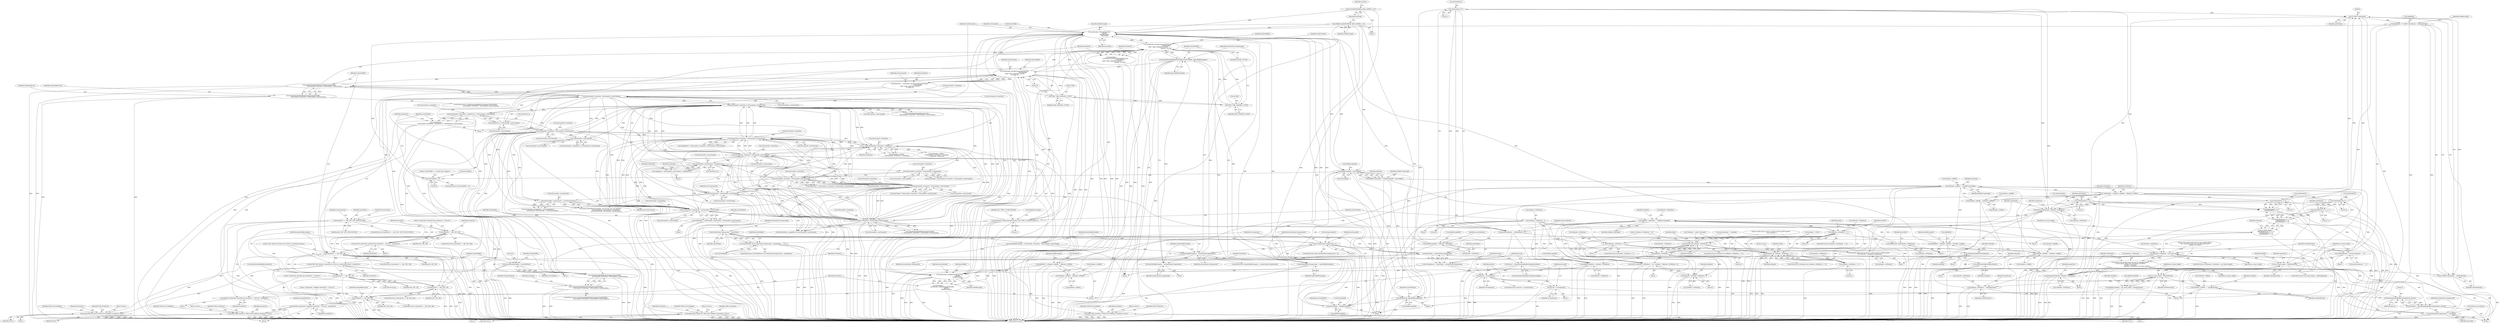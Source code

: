 digraph "0_Android_8e438e153f661e9df8db0ac41d587e940352df06@array" {
"1000371" [label="(Call,adtsHeader[1] & 1)"];
"1000333" [label="(Call,*adtsHeader = inHeader->pBuffer + inHeader->nOffset)"];
"1000577" [label="(Call,inHeader->nOffset += inBufferUsedLength)"];
"1000563" [label="(Call,inBufferUsedLength = inBufferLength[0] - bytesValid[0])"];
"1000565" [label="(Call,inBufferLength[0] - bytesValid[0])"];
"1000554" [label="(Call,aacDecoder_Fill(mAACDecoder,\n                            inBuffer,\n                            inBufferLength,\n                            bytesValid))"];
"1000964" [label="(Call,aacDecoder_DecodeFrame(mAACDecoder,\n                                           tmpOutBuffer,\n 2048 * MAX_CHANNEL_COUNT,\n                                           AACDEC_FLUSH))"];
"1000738" [label="(Call,aacDecoder_SetParam(mAACDecoder, AAC_TPDEC_CLEAR_BUFFER, 1))"];
"1000611" [label="(Call,aacDecoder_DecodeFrame(mAACDecoder,\n                                           tmpOutBuffer,\n 2048 * MAX_CHANNEL_COUNT,\n 0 /* flags */))"];
"1000681" [label="(Call,outputDelayRingBufferPutSamples(tmpOutBuffer,\n                            mStreamInfo->frameSize * mStreamInfo->numChannels))"];
"1000683" [label="(Call,mStreamInfo->frameSize * mStreamInfo->numChannels)"];
"1000664" [label="(Call,mStreamInfo->frameSize * sizeof(int16_t) * mStreamInfo->numChannels)"];
"1000592" [label="(Call,mStreamInfo->frameSize * mStreamInfo->numChannels)"];
"1000713" [label="(Call,mStreamInfo->frameSize * mStreamInfo->numChannels)"];
"1000668" [label="(Call,sizeof(int16_t) * mStreamInfo->numChannels)"];
"1001353" [label="(Call,mStreamInfo->frameSize * mStreamInfo->numChannels)"];
"1001068" [label="(Call,mStreamInfo->frameSize * samplesize)"];
"1000982" [label="(Call,mStreamInfo->frameSize * mStreamInfo->numChannels)"];
"1001132" [label="(Call,mStreamInfo->frameSize * mStreamInfo->numChannels)"];
"1001121" [label="(Call,mStreamInfo->frameSize * mStreamInfo->numChannels)"];
"1001056" [label="(Call,mStreamInfo->numChannels * sizeof(int16_t))"];
"1000906" [label="(Call,mStreamInfo->outputDelay * mStreamInfo->numChannels)"];
"1000845" [label="(Call,!mStreamInfo->numChannels)"];
"1001009" [label="(Call,mStreamInfo->frameSize * mStreamInfo->numChannels)"];
"1001244" [label="(Call,mStreamInfo->frameSize * mStreamInfo->numChannels)"];
"1000784" [label="(Call,mStreamInfo->numChannels != prevNumChannels)"];
"1000549" [label="(Call,prevNumChannels = mStreamInfo->numChannels)"];
"1001054" [label="(Call,samplesize = mStreamInfo->numChannels * sizeof(int16_t))"];
"1000711" [label="(Call,outputDelayRingBufferPutSamples(tmpOutBuffer,\n                            mStreamInfo->frameSize * mStreamInfo->numChannels))"];
"1000705" [label="(Call,memset(tmpOutBuffer, 0, numOutBytes))"];
"1000662" [label="(Call,numOutBytes =\n                    mStreamInfo->frameSize * sizeof(int16_t) * mStreamInfo->numChannels)"];
"1000997" [label="(Call,outputDelayRingBufferPutSamples(tmpOutBuffer, tmpOutBufferSamples))"];
"1000990" [label="(Call,tmpOutBufferSamples > mOutputDelayCompensated)"];
"1000980" [label="(Call,tmpOutBufferSamples = mStreamInfo->frameSize * mStreamInfo->numChannels)"];
"1000953" [label="(Call,mOutputDelayCompensated > 0)"];
"1000917" [label="(Call,mOutputDelayCompensated < outputDelay)"];
"1000945" [label="(Call,mOutputDelayCompensated += discarded)"];
"1000940" [label="(Call,discarded = outputDelayRingBufferGetSamples(0, discard))"];
"1000942" [label="(Call,outputDelayRingBufferGetSamples(0, discard))"];
"1000936" [label="(Call,discard = toCompensate)"];
"1000932" [label="(Call,discard > toCompensate)"];
"1000928" [label="(Call,discard = outputDelayRingBufferSamplesAvailable())"];
"1000922" [label="(Call,toCompensate = outputDelay - mOutputDelayCompensated)"];
"1000924" [label="(Call,outputDelay - mOutputDelayCompensated)"];
"1000904" [label="(Call,outputDelay = mStreamInfo->outputDelay * mStreamInfo->numChannels)"];
"1001000" [label="(Call,mOutputDelayCompensated -= tmpOutBufferSamples)"];
"1000994" [label="(Call,tmpOutBufferSamples = mOutputDelayCompensated)"];
"1000614" [label="(Call,2048 * MAX_CHANNEL_COUNT)"];
"1000967" [label="(Call,2048 * MAX_CHANNEL_COUNT)"];
"1000506" [label="(Call,inBuffer[0] = inHeader->pBuffer + inHeader->nOffset)"];
"1000437" [label="(Call,inBuffer[0] = (UCHAR *)adtsHeader + adtsHeaderSize)"];
"1000442" [label="(Call,(UCHAR *)adtsHeader)"];
"1000393" [label="(Call,adtsHeader[5] >> 5)"];
"1000388" [label="(Call,adtsHeader[4] << 3)"];
"1000381" [label="(Call,adtsHeader[3] & 3)"];
"1000371" [label="(Call,adtsHeader[1] & 1)"];
"1000428" [label="(Call,aac_frame_length < adtsHeaderSize)"];
"1000399" [label="(Call,inHeader->nFilledLen < aac_frame_length)"];
"1000347" [label="(Call,inHeader->nFilledLen < 7)"];
"1000300" [label="(Call,inHeader->nFilledLen == 0)"];
"1000864" [label="(Call,inHeader->nFilledLen == 0)"];
"1000733" [label="(Call,inHeader->nFilledLen = 0)"];
"1000572" [label="(Call,inHeader->nFilledLen -= inBufferUsedLength)"];
"1000458" [label="(Call,inHeader->nFilledLen -= adtsHeaderSize)"];
"1000450" [label="(Call,aac_frame_length - adtsHeaderSize)"];
"1000358" [label="(Call,hexdump(adtsHeader, inHeader->nFilledLen))"];
"1000353" [label="(Call,ALOGE(\"Audio data too short to contain even the ADTS header. \"\n \"Got %d bytes.\", inHeader->nFilledLen))"];
"1000531" [label="(Call,mBufferSizes.add(inHeader->nFilledLen))"];
"1000411" [label="(Call,hexdump(adtsHeader, inHeader->nFilledLen))"];
"1000405" [label="(Call,ALOGE(\"Not enough audio data for the complete frame. \"\n \"Got %d bytes, frame size according to the ADTS \"\n \"header is %u bytes.\",\n                                inHeader->nFilledLen, aac_frame_length))"];
"1000377" [label="(Call,aac_frame_length =\n ((adtsHeader[3] & 3) << 11)\n | (adtsHeader[4] << 3)\n | (adtsHeader[5] >> 5))"];
"1000379" [label="(Call,((adtsHeader[3] & 3) << 11)\n | (adtsHeader[4] << 3)\n | (adtsHeader[5] >> 5))"];
"1000380" [label="(Call,(adtsHeader[3] & 3) << 11)"];
"1000387" [label="(Call,(adtsHeader[4] << 3)\n | (adtsHeader[5] >> 5))"];
"1000421" [label="(Call,adtsHeaderSize = (protectionAbsent ? 7 : 9))"];
"1000120" [label="(Call,inBufferLength[FILEREAD_MAX_LAYERS] = {0})"];
"1000475" [label="(Call,mBufferSizes.add(inBufferLength[0]))"];
"1000446" [label="(Call,inBufferLength[0] = aac_frame_length - adtsHeaderSize)"];
"1000517" [label="(Call,inBufferLength[0] = inHeader->nFilledLen)"];
"1000535" [label="(Call,bytesValid[0] = inBufferLength[0])"];
"1000123" [label="(Call,bytesValid[FILEREAD_MAX_LAYERS] = {0})"];
"1000453" [label="(Call,inHeader->nOffset += adtsHeaderSize)"];
"1000219" [label="(Call,inBufferLength[0] = inHeader->nFilledLen)"];
"1000229" [label="(Call,aacDecoder_ConfigRaw(mAACDecoder,\n                                         inBuffer,\n                                         inBufferLength))"];
"1000227" [label="(Call,decoderErr =\n                    aacDecoder_ConfigRaw(mAACDecoder,\n                                         inBuffer,\n                                         inBufferLength))"];
"1000234" [label="(Call,decoderErr != AAC_DEC_OK)"];
"1000238" [label="(Call,ALOGW(\"aacDecoder_ConfigRaw decoderErr = 0x%4.4x\", decoderErr))"];
"1000244" [label="(Call,notify(OMX_EventError, OMX_ErrorUndefined, decoderErr, NULL))"];
"1000208" [label="(Call,inBuffer[0] = inHeader->pBuffer + inHeader->nOffset)"];
"1000212" [label="(Call,inHeader->pBuffer + inHeader->nOffset)"];
"1000369" [label="(Call,protectionAbsent = (adtsHeader[1] & 1))"];
"1000441" [label="(Call,(UCHAR *)adtsHeader + adtsHeaderSize)"];
"1000335" [label="(Call,inHeader->pBuffer + inHeader->nOffset)"];
"1000510" [label="(Call,inHeader->pBuffer + inHeader->nOffset)"];
"1000644" [label="(Call,bytesValid[0] != 0)"];
"1000609" [label="(Call,decoderErr = aacDecoder_DecodeFrame(mAACDecoder,\n                                           tmpOutBuffer,\n 2048 * MAX_CHANNEL_COUNT,\n 0 /* flags */))"];
"1000628" [label="(Call,decoderErr == AAC_DEC_NOT_ENOUGH_BITS)"];
"1000636" [label="(Call,decoderErr != AAC_DEC_OK)"];
"1000640" [label="(Call,ALOGW(\"aacDecoder_DecodeFrame decoderErr = 0x%4.4x\", decoderErr))"];
"1000675" [label="(Call,decoderErr == AAC_DEC_OK)"];
"1000694" [label="(Call,notify(OMX_EventError, OMX_ErrorUndefined, decoderErr, NULL))"];
"1000702" [label="(Call,ALOGW(\"AAC decoder returned error 0x%4.4x, substituting silence\", decoderErr))"];
"1000724" [label="(Call,notify(OMX_EventError, OMX_ErrorUndefined, decoderErr, NULL))"];
"1000855" [label="(Call,notify(OMX_EventError, OMX_ErrorUndefined, decoderErr, NULL))"];
"1000900" [label="(Call,decoderErr == AAC_DEC_OK)"];
"1000972" [label="(Call,decoderErr != AAC_DEC_OK)"];
"1000976" [label="(Call,ALOGW(\"aacDecoder_DecodeFrame decoderErr = 0x%4.4x\", decoderErr))"];
"1000680" [label="(Call,!outputDelayRingBufferPutSamples(tmpOutBuffer,\n                            mStreamInfo->frameSize * mStreamInfo->numChannels))"];
"1000962" [label="(Call,decoderErr =\n                    aacDecoder_DecodeFrame(mAACDecoder,\n                                           tmpOutBuffer,\n 2048 * MAX_CHANNEL_COUNT,\n                                           AACDEC_FLUSH))"];
"1000914" [label="(Call,!mEndOfInput && mOutputDelayCompensated < outputDelay)"];
"1000710" [label="(Call,!outputDelayRingBufferPutSamples(tmpOutBuffer,\n                            mStreamInfo->frameSize * mStreamInfo->numChannels))"];
"1000809" [label="(Call,inHeader && inHeader->nFilledLen == 0)"];
"1000832" [label="(Call,notifyEmptyBufferDone(inHeader))"];
"1000862" [label="(Call,inHeader && inHeader->nFilledLen == 0)"];
"1000885" [label="(Call,notifyEmptyBufferDone(inHeader))"];
"1000811" [label="(Call,inHeader->nFilledLen == 0)"];
"1000892" [label="(Call,ALOGV(\"inHeader->nFilledLen = %d\", inHeader ? inHeader->nFilledLen : 0))"];
"1000894" [label="(Call,inHeader ? inHeader->nFilledLen : 0)"];
"1000457" [label="(Identifier,adtsHeaderSize)"];
"1001002" [label="(Identifier,tmpOutBufferSamples)"];
"1000943" [label="(Literal,0)"];
"1000609" [label="(Call,decoderErr = aacDecoder_DecodeFrame(mAACDecoder,\n                                           tmpOutBuffer,\n 2048 * MAX_CHANNEL_COUNT,\n 0 /* flags */))"];
"1000369" [label="(Call,protectionAbsent = (adtsHeader[1] & 1))"];
"1000429" [label="(Identifier,aac_frame_length)"];
"1000835" [label="(Identifier,inHeader)"];
"1000556" [label="(Identifier,inBuffer)"];
"1000714" [label="(Call,mStreamInfo->frameSize)"];
"1000395" [label="(Identifier,adtsHeader)"];
"1000928" [label="(Call,discard = outputDelayRingBufferSamplesAvailable())"];
"1000630" [label="(Identifier,AAC_DEC_NOT_ENOUGH_BITS)"];
"1000521" [label="(Call,inHeader->nFilledLen)"];
"1000219" [label="(Call,inBufferLength[0] = inHeader->nFilledLen)"];
"1000240" [label="(Identifier,decoderErr)"];
"1000334" [label="(Identifier,adtsHeader)"];
"1000986" [label="(Call,mStreamInfo->numChannels)"];
"1001007" [label="(Call,outputDelayRingBufferSamplesAvailable()\n >= mStreamInfo->frameSize * mStreamInfo->numChannels)"];
"1000386" [label="(Literal,11)"];
"1000525" [label="(Identifier,mLastInHeader)"];
"1000392" [label="(Literal,3)"];
"1000992" [label="(Identifier,mOutputDelayCompensated)"];
"1000690" [label="(Block,)"];
"1000919" [label="(Identifier,outputDelay)"];
"1000613" [label="(Identifier,tmpOutBuffer)"];
"1000981" [label="(Identifier,tmpOutBufferSamples)"];
"1000811" [label="(Call,inHeader->nFilledLen == 0)"];
"1000953" [label="(Call,mOutputDelayCompensated > 0)"];
"1000532" [label="(Call,inHeader->nFilledLen)"];
"1000458" [label="(Call,inHeader->nFilledLen -= adtsHeaderSize)"];
"1000464" [label="(Identifier,signalError)"];
"1000447" [label="(Call,inBufferLength[0])"];
"1000579" [label="(Identifier,inHeader)"];
"1000581" [label="(Identifier,inBufferUsedLength)"];
"1000860" [label="(Return,return;)"];
"1000937" [label="(Identifier,discard)"];
"1000236" [label="(Identifier,AAC_DEC_OK)"];
"1000682" [label="(Identifier,tmpOutBuffer)"];
"1000888" [label="(Identifier,inHeader)"];
"1000120" [label="(Call,inBufferLength[FILEREAD_MAX_LAYERS] = {0})"];
"1000353" [label="(Call,ALOGE(\"Audio data too short to contain even the ADTS header. \"\n \"Got %d bytes.\", inHeader->nFilledLen))"];
"1000704" [label="(Identifier,decoderErr)"];
"1000560" [label="(Identifier,mStreamInfo)"];
"1000699" [label="(Return,return;)"];
"1000642" [label="(Identifier,decoderErr)"];
"1000358" [label="(Call,hexdump(adtsHeader, inHeader->nFilledLen))"];
"1000566" [label="(Call,inBufferLength[0])"];
"1000629" [label="(Identifier,decoderErr)"];
"1001072" [label="(Identifier,samplesize)"];
"1000729" [label="(Return,return;)"];
"1000370" [label="(Identifier,protectionAbsent)"];
"1000983" [label="(Call,mStreamInfo->frameSize)"];
"1000706" [label="(Identifier,tmpOutBuffer)"];
"1000344" [label="(Identifier,signalError)"];
"1000675" [label="(Call,decoderErr == AAC_DEC_OK)"];
"1000857" [label="(Identifier,OMX_ErrorUndefined)"];
"1000917" [label="(Call,mOutputDelayCompensated < outputDelay)"];
"1000872" [label="(Identifier,inInfo)"];
"1000924" [label="(Call,outputDelay - mOutputDelayCompensated)"];
"1000234" [label="(Call,decoderErr != AAC_DEC_OK)"];
"1000577" [label="(Call,inHeader->nOffset += inBufferUsedLength)"];
"1000249" [label="(Return,return;)"];
"1000904" [label="(Call,outputDelay = mStreamInfo->outputDelay * mStreamInfo->numChannels)"];
"1000837" [label="(Return,return;)"];
"1000233" [label="(ControlStructure,if (decoderErr != AAC_DEC_OK))"];
"1001064" [label="(Call,outHeader->nOffset\n + mStreamInfo->frameSize * samplesize)"];
"1000411" [label="(Call,hexdump(adtsHeader, inHeader->nFilledLen))"];
"1001063" [label="(Call,outHeader->nOffset\n + mStreamInfo->frameSize * samplesize\n > outHeader->nAllocLen)"];
"1000712" [label="(Identifier,tmpOutBuffer)"];
"1000335" [label="(Call,inHeader->pBuffer + inHeader->nOffset)"];
"1000436" [label="(Block,)"];
"1000412" [label="(Identifier,adtsHeader)"];
"1000455" [label="(Identifier,inHeader)"];
"1000445" [label="(Identifier,adtsHeaderSize)"];
"1000869" [label="(Block,)"];
"1000665" [label="(Call,mStreamInfo->frameSize)"];
"1000833" [label="(Identifier,inHeader)"];
"1000728" [label="(Identifier,NULL)"];
"1000713" [label="(Call,mStreamInfo->frameSize * mStreamInfo->numChannels)"];
"1000448" [label="(Identifier,inBufferLength)"];
"1000228" [label="(Identifier,decoderErr)"];
"1000587" [label="(ControlStructure,do)"];
"1000245" [label="(Identifier,OMX_EventError)"];
"1000982" [label="(Call,mStreamInfo->frameSize * mStreamInfo->numChannels)"];
"1000216" [label="(Call,inHeader->nOffset)"];
"1000394" [label="(Call,adtsHeader[5])"];
"1000858" [label="(Identifier,decoderErr)"];
"1000998" [label="(Identifier,tmpOutBuffer)"];
"1000239" [label="(Literal,\"aacDecoder_ConfigRaw decoderErr = 0x%4.4x\")"];
"1000913" [label="(ControlStructure,if (!mEndOfInput && mOutputDelayCompensated < outputDelay))"];
"1000537" [label="(Identifier,bytesValid)"];
"1001121" [label="(Call,mStreamInfo->frameSize * mStreamInfo->numChannels)"];
"1000945" [label="(Call,mOutputDelayCompensated += discarded)"];
"1000213" [label="(Call,inHeader->pBuffer)"];
"1000514" [label="(Call,inHeader->nOffset)"];
"1000308" [label="(Identifier,inInfo)"];
"1001351" [label="(Call,ringBufAvail < mStreamInfo->frameSize * mStreamInfo->numChannels)"];
"1000725" [label="(Identifier,OMX_EventError)"];
"1000212" [label="(Call,inHeader->pBuffer + inHeader->nOffset)"];
"1000643" [label="(ControlStructure,if (bytesValid[0] != 0))"];
"1000840" [label="(Call,!mStreamInfo->sampleRate || !mStreamInfo->numChannels)"];
"1000460" [label="(Identifier,inHeader)"];
"1000644" [label="(Call,bytesValid[0] != 0)"];
"1001136" [label="(Call,mStreamInfo->numChannels)"];
"1000929" [label="(Identifier,discard)"];
"1001069" [label="(Call,mStreamInfo->frameSize)"];
"1000742" [label="(Call,mBufferSizes.pop())"];
"1000223" [label="(Call,inHeader->nFilledLen)"];
"1000726" [label="(Identifier,OMX_ErrorUndefined)"];
"1000611" [label="(Call,aacDecoder_DecodeFrame(mAACDecoder,\n                                           tmpOutBuffer,\n 2048 * MAX_CHANNEL_COUNT,\n 0 /* flags */))"];
"1001000" [label="(Call,mOutputDelayCompensated -= tmpOutBufferSamples)"];
"1000511" [label="(Call,inHeader->pBuffer)"];
"1000452" [label="(Identifier,adtsHeaderSize)"];
"1000637" [label="(Identifier,decoderErr)"];
"1000592" [label="(Call,mStreamInfo->frameSize * mStreamInfo->numChannels)"];
"1000910" [label="(Call,mStreamInfo->numChannels)"];
"1000970" [label="(Identifier,AACDEC_FLUSH)"];
"1000351" [label="(Literal,7)"];
"1001068" [label="(Call,mStreamInfo->frameSize * samplesize)"];
"1000956" [label="(Block,)"];
"1001130" [label="(Call,numFrames * (mStreamInfo->frameSize * mStreamInfo->numChannels))"];
"1000788" [label="(Identifier,prevNumChannels)"];
"1000687" [label="(Call,mStreamInfo->numChannels)"];
"1000628" [label="(Call,decoderErr == AAC_DEC_NOT_ENOUGH_BITS)"];
"1000535" [label="(Call,bytesValid[0] = inBufferLength[0])"];
"1000708" [label="(Identifier,numOutBytes)"];
"1000784" [label="(Call,mStreamInfo->numChannels != prevNumChannels)"];
"1000861" [label="(ControlStructure,if (inHeader && inHeader->nFilledLen == 0))"];
"1000420" [label="(Block,)"];
"1000375" [label="(Literal,1)"];
"1000481" [label="(Identifier,mLastInHeader)"];
"1000859" [label="(Identifier,NULL)"];
"1000741" [label="(Literal,1)"];
"1000300" [label="(Call,inHeader->nFilledLen == 0)"];
"1000969" [label="(Identifier,MAX_CHANNEL_COUNT)"];
"1000923" [label="(Identifier,toCompensate)"];
"1000731" [label="(Identifier,inHeader)"];
"1000925" [label="(Identifier,outputDelay)"];
"1000810" [label="(Identifier,inHeader)"];
"1000732" [label="(Block,)"];
"1000832" [label="(Call,notifyEmptyBufferDone(inHeader))"];
"1000441" [label="(Call,(UCHAR *)adtsHeader + adtsHeaderSize)"];
"1000962" [label="(Call,decoderErr =\n                    aacDecoder_DecodeFrame(mAACDecoder,\n                                           tmpOutBuffer,\n 2048 * MAX_CHANNEL_COUNT,\n                                           AACDEC_FLUSH))"];
"1000717" [label="(Call,mStreamInfo->numChannels)"];
"1000367" [label="(Block,)"];
"1000940" [label="(Call,discarded = outputDelayRingBufferGetSamples(0, discard))"];
"1000551" [label="(Call,mStreamInfo->numChannels)"];
"1000612" [label="(Identifier,mAACDecoder)"];
"1000737" [label="(Literal,0)"];
"1000433" [label="(Identifier,signalError)"];
"1000476" [label="(Call,inBufferLength[0])"];
"1000510" [label="(Call,inHeader->pBuffer + inHeader->nOffset)"];
"1000906" [label="(Call,mStreamInfo->outputDelay * mStreamInfo->numChannels)"];
"1000578" [label="(Call,inHeader->nOffset)"];
"1000934" [label="(Identifier,toCompensate)"];
"1000348" [label="(Call,inHeader->nFilledLen)"];
"1000641" [label="(Literal,\"aacDecoder_DecodeFrame decoderErr = 0x%4.4x\")"];
"1000900" [label="(Call,decoderErr == AAC_DEC_OK)"];
"1000382" [label="(Call,adtsHeader[3])"];
"1001066" [label="(Identifier,outHeader)"];
"1000931" [label="(ControlStructure,if (discard > toCompensate))"];
"1000121" [label="(Identifier,inBufferLength)"];
"1000400" [label="(Call,inHeader->nFilledLen)"];
"1000695" [label="(Identifier,OMX_EventError)"];
"1000710" [label="(Call,!outputDelayRingBufferPutSamples(tmpOutBuffer,\n                            mStreamInfo->frameSize * mStreamInfo->numChannels))"];
"1000995" [label="(Identifier,tmpOutBufferSamples)"];
"1000916" [label="(Identifier,mEndOfInput)"];
"1000709" [label="(ControlStructure,if (!outputDelayRingBufferPutSamples(tmpOutBuffer,\n                            mStreamInfo->frameSize * mStreamInfo->numChannels)))"];
"1000977" [label="(Literal,\"aacDecoder_DecodeFrame decoderErr = 0x%4.4x\")"];
"1001248" [label="(Call,mStreamInfo->numChannels)"];
"1001010" [label="(Call,mStreamInfo->frameSize)"];
"1000907" [label="(Call,mStreamInfo->outputDelay)"];
"1000616" [label="(Identifier,MAX_CHANNEL_COUNT)"];
"1000990" [label="(Call,tmpOutBufferSamples > mOutputDelayCompensated)"];
"1000966" [label="(Identifier,tmpOutBuffer)"];
"1000301" [label="(Call,inHeader->nFilledLen)"];
"1000846" [label="(Call,mStreamInfo->numChannels)"];
"1000237" [label="(Block,)"];
"1000955" [label="(Literal,0)"];
"1000544" [label="(Identifier,prevSampleRate)"];
"1000868" [label="(Literal,0)"];
"1000893" [label="(Literal,\"inHeader->nFilledLen = %d\")"];
"1000740" [label="(Identifier,AAC_TPDEC_CLEAR_BUFFER)"];
"1000922" [label="(Call,toCompensate = outputDelay - mOutputDelayCompensated)"];
"1000997" [label="(Call,outputDelayRingBufferPutSamples(tmpOutBuffer, tmpOutBufferSamples))"];
"1000439" [label="(Identifier,inBuffer)"];
"1000864" [label="(Call,inHeader->nFilledLen == 0)"];
"1000507" [label="(Call,inBuffer[0])"];
"1000703" [label="(Literal,\"AAC decoder returned error 0x%4.4x, substituting silence\")"];
"1000645" [label="(Call,bytesValid[0])"];
"1000519" [label="(Identifier,inBufferLength)"];
"1000421" [label="(Call,adtsHeaderSize = (protectionAbsent ? 7 : 9))"];
"1000403" [label="(Identifier,aac_frame_length)"];
"1000972" [label="(Call,decoderErr != AAC_DEC_OK)"];
"1000671" [label="(Call,mStreamInfo->numChannels)"];
"1000702" [label="(Call,ALOGW(\"AAC decoder returned error 0x%4.4x, substituting silence\", decoderErr))"];
"1000208" [label="(Call,inBuffer[0] = inHeader->pBuffer + inHeader->nOffset)"];
"1001009" [label="(Call,mStreamInfo->frameSize * mStreamInfo->numChannels)"];
"1000109" [label="(Block,)"];
"1000196" [label="(Block,)"];
"1000588" [label="(Block,)"];
"1000360" [label="(Call,inHeader->nFilledLen)"];
"1000778" [label="(Call,mStreamInfo->sampleRate != prevSampleRate ||\n                        mStreamInfo->numChannels != prevNumChannels)"];
"1000355" [label="(Call,inHeader->nFilledLen)"];
"1000720" [label="(Block,)"];
"1000378" [label="(Identifier,aac_frame_length)"];
"1000891" [label="(Block,)"];
"1000405" [label="(Call,ALOGE(\"Not enough audio data for the complete frame. \"\n \"Got %d bytes, frame size according to the ADTS \"\n \"header is %u bytes.\",\n                                inHeader->nFilledLen, aac_frame_length))"];
"1000684" [label="(Call,mStreamInfo->frameSize)"];
"1001357" [label="(Call,mStreamInfo->numChannels)"];
"1000936" [label="(Call,discard = toCompensate)"];
"1000976" [label="(Call,ALOGW(\"aacDecoder_DecodeFrame decoderErr = 0x%4.4x\", decoderErr))"];
"1000442" [label="(Call,(UCHAR *)adtsHeader)"];
"1000242" [label="(Identifier,mSignalledError)"];
"1000143" [label="(Block,)"];
"1000669" [label="(Call,sizeof(int16_t))"];
"1000505" [label="(Block,)"];
"1001057" [label="(Call,mStreamInfo->numChannels)"];
"1000947" [label="(Identifier,discarded)"];
"1000771" [label="(Identifier,mInputBufferCount)"];
"1000862" [label="(Call,inHeader && inHeader->nFilledLen == 0)"];
"1000994" [label="(Call,tmpOutBufferSamples = mOutputDelayCompensated)"];
"1000573" [label="(Call,inHeader->nFilledLen)"];
"1000668" [label="(Call,sizeof(int16_t) * mStreamInfo->numChannels)"];
"1000701" [label="(Block,)"];
"1000664" [label="(Call,mStreamInfo->frameSize * sizeof(int16_t) * mStreamInfo->numChannels)"];
"1000785" [label="(Call,mStreamInfo->numChannels)"];
"1000155" [label="(Call,*inHeader = inInfo->mHeader)"];
"1000422" [label="(Identifier,adtsHeaderSize)"];
"1000346" [label="(ControlStructure,if (inHeader->nFilledLen < 7))"];
"1000413" [label="(Call,inHeader->nFilledLen)"];
"1000808" [label="(ControlStructure,if (inHeader && inHeader->nFilledLen == 0))"];
"1000354" [label="(Literal,\"Audio data too short to contain even the ADTS header. \"\n \"Got %d bytes.\")"];
"1000569" [label="(Call,bytesValid[0])"];
"1000993" [label="(Block,)"];
"1000663" [label="(Identifier,numOutBytes)"];
"1000536" [label="(Call,bytesValid[0])"];
"1000557" [label="(Identifier,inBufferLength)"];
"1000404" [label="(Block,)"];
"1000410" [label="(Identifier,aac_frame_length)"];
"1000646" [label="(Identifier,bytesValid)"];
"1000555" [label="(Identifier,mAACDecoder)"];
"1000572" [label="(Call,inHeader->nFilledLen -= inBufferUsedLength)"];
"1000614" [label="(Call,2048 * MAX_CHANNEL_COUNT)"];
"1001001" [label="(Identifier,mOutputDelayCompensated)"];
"1000407" [label="(Call,inHeader->nFilledLen)"];
"1000632" [label="(ControlStructure,break;)"];
"1000147" [label="(Block,)"];
"1000124" [label="(Identifier,bytesValid)"];
"1000964" [label="(Call,aacDecoder_DecodeFrame(mAACDecoder,\n                                           tmpOutBuffer,\n 2048 * MAX_CHANNEL_COUNT,\n                                           AACDEC_FLUSH))"];
"1000423" [label="(Call,protectionAbsent ? 7 : 9)"];
"1000963" [label="(Identifier,decoderErr)"];
"1000676" [label="(Identifier,decoderErr)"];
"1000989" [label="(ControlStructure,if (tmpOutBufferSamples > mOutputDelayCompensated))"];
"1000617" [label="(Literal,0)"];
"1000902" [label="(Identifier,AAC_DEC_OK)"];
"1000815" [label="(Literal,0)"];
"1000681" [label="(Call,outputDelayRingBufferPutSamples(tmpOutBuffer,\n                            mStreamInfo->frameSize * mStreamInfo->numChannels))"];
"1000697" [label="(Identifier,decoderErr)"];
"1000635" [label="(ControlStructure,if (decoderErr != AAC_DEC_OK))"];
"1001122" [label="(Call,mStreamInfo->frameSize)"];
"1000232" [label="(Identifier,inBufferLength)"];
"1000238" [label="(Call,ALOGW(\"aacDecoder_ConfigRaw decoderErr = 0x%4.4x\", decoderErr))"];
"1000221" [label="(Identifier,inBufferLength)"];
"1000696" [label="(Identifier,OMX_ErrorUndefined)"];
"1000359" [label="(Identifier,adtsHeader)"];
"1000978" [label="(Identifier,decoderErr)"];
"1000585" [label="(Identifier,numLoops)"];
"1001055" [label="(Identifier,samplesize)"];
"1000662" [label="(Call,numOutBytes =\n                    mStreamInfo->frameSize * sizeof(int16_t) * mStreamInfo->numChannels)"];
"1000886" [label="(Identifier,inHeader)"];
"1000694" [label="(Call,notify(OMX_EventError, OMX_ErrorUndefined, decoderErr, NULL))"];
"1000973" [label="(Identifier,decoderErr)"];
"1000372" [label="(Call,adtsHeader[1])"];
"1000274" [label="(Call,mStreamInfo->sampleRate && mStreamInfo->numChannels)"];
"1000932" [label="(Call,discard > toCompensate)"];
"1000809" [label="(Call,inHeader && inHeader->nFilledLen == 0)"];
"1000738" [label="(Call,aacDecoder_SetParam(mAACDecoder, AAC_TPDEC_CLEAR_BUFFER, 1))"];
"1000446" [label="(Call,inBufferLength[0] = aac_frame_length - adtsHeaderSize)"];
"1001013" [label="(Call,mStreamInfo->numChannels)"];
"1000855" [label="(Call,notify(OMX_EventError, OMX_ErrorUndefined, decoderErr, NULL))"];
"1000727" [label="(Identifier,decoderErr)"];
"1000816" [label="(Block,)"];
"1000209" [label="(Call,inBuffer[0])"];
"1000235" [label="(Identifier,decoderErr)"];
"1000946" [label="(Identifier,mOutputDelayCompensated)"];
"1001245" [label="(Call,mStreamInfo->frameSize)"];
"1000707" [label="(Literal,0)"];
"1000674" [label="(ControlStructure,if (decoderErr == AAC_DEC_OK))"];
"1000849" [label="(Block,)"];
"1000127" [label="(Identifier,inQueue)"];
"1000634" [label="(Identifier,numConsumed)"];
"1000564" [label="(Identifier,inBufferUsedLength)"];
"1000231" [label="(Identifier,inBuffer)"];
"1000639" [label="(Block,)"];
"1000230" [label="(Identifier,mAACDecoder)"];
"1000347" [label="(Call,inHeader->nFilledLen < 7)"];
"1001242" [label="(Call,numFrames * mStreamInfo->frameSize * mStreamInfo->numChannels)"];
"1000683" [label="(Call,mStreamInfo->frameSize * mStreamInfo->numChannels)"];
"1000974" [label="(Identifier,AAC_DEC_OK)"];
"1000531" [label="(Call,mBufferSizes.add(inHeader->nFilledLen))"];
"1000220" [label="(Call,inBufferLength[0])"];
"1000926" [label="(Identifier,mOutputDelayCompensated)"];
"1000399" [label="(Call,inHeader->nFilledLen < aac_frame_length)"];
"1000438" [label="(Call,inBuffer[0])"];
"1000698" [label="(Identifier,NULL)"];
"1001125" [label="(Call,mStreamInfo->numChannels)"];
"1000651" [label="(Literal,\"bytesValid[0] != 0 should never happen\")"];
"1000950" [label="(Identifier,mEndOfInput)"];
"1000398" [label="(ControlStructure,if (inHeader->nFilledLen < aac_frame_length))"];
"1000627" [label="(ControlStructure,if (decoderErr == AAC_DEC_NOT_ENOUGH_BITS))"];
"1000895" [label="(Identifier,inHeader)"];
"1000885" [label="(Call,notifyEmptyBufferDone(inHeader))"];
"1000734" [label="(Call,inHeader->nFilledLen)"];
"1000591" [label="(Call,outputDelayRingBufferSpaceLeft())"];
"1000596" [label="(Call,mStreamInfo->numChannels)"];
"1000724" [label="(Call,notify(OMX_EventError, OMX_ErrorUndefined, decoderErr, NULL))"];
"1000935" [label="(Block,)"];
"1001353" [label="(Call,mStreamInfo->frameSize * mStreamInfo->numChannels)"];
"1000996" [label="(Identifier,mOutputDelayCompensated)"];
"1000304" [label="(Literal,0)"];
"1000247" [label="(Identifier,decoderErr)"];
"1000480" [label="(Call,mLastInHeader != inHeader)"];
"1000123" [label="(Call,bytesValid[FILEREAD_MAX_LAYERS] = {0})"];
"1000576" [label="(Identifier,inBufferUsedLength)"];
"1000722" [label="(Identifier,mSignalledError)"];
"1000930" [label="(Call,outputDelayRingBufferSamplesAvailable())"];
"1000739" [label="(Identifier,mAACDecoder)"];
"1000333" [label="(Call,*adtsHeader = inHeader->pBuffer + inHeader->nOffset)"];
"1000227" [label="(Call,decoderErr =\n                    aacDecoder_ConfigRaw(mAACDecoder,\n                                         inBuffer,\n                                         inBufferLength))"];
"1001060" [label="(Call,sizeof(int16_t))"];
"1000938" [label="(Identifier,toCompensate)"];
"1000615" [label="(Literal,2048)"];
"1000387" [label="(Call,(adtsHeader[4] << 3)\n | (adtsHeader[5] >> 5))"];
"1000593" [label="(Call,mStreamInfo->frameSize)"];
"1000999" [label="(Identifier,tmpOutBufferSamples)"];
"1000397" [label="(Literal,5)"];
"1000905" [label="(Identifier,outputDelay)"];
"1000679" [label="(ControlStructure,if (!outputDelayRingBufferPutSamples(tmpOutBuffer,\n                            mStreamInfo->frameSize * mStreamInfo->numChannels)))"];
"1001056" [label="(Call,mStreamInfo->numChannels * sizeof(int16_t))"];
"1000819" [label="(Identifier,inInfo)"];
"1000915" [label="(Call,!mEndOfInput)"];
"1000967" [label="(Call,2048 * MAX_CHANNEL_COUNT)"];
"1000377" [label="(Call,aac_frame_length =\n ((adtsHeader[3] & 3) << 11)\n | (adtsHeader[4] << 3)\n | (adtsHeader[5] >> 5))"];
"1000705" [label="(Call,memset(tmpOutBuffer, 0, numOutBytes))"];
"1000248" [label="(Identifier,NULL)"];
"1000385" [label="(Literal,3)"];
"1000251" [label="(Identifier,mInputBufferCount)"];
"1000539" [label="(Call,inBufferLength[0])"];
"1000865" [label="(Call,inHeader->nFilledLen)"];
"1000371" [label="(Call,adtsHeader[1] & 1)"];
"1001133" [label="(Call,mStreamInfo->frameSize)"];
"1000733" [label="(Call,inHeader->nFilledLen = 0)"];
"1000336" [label="(Call,inHeader->pBuffer)"];
"1000941" [label="(Identifier,discarded)"];
"1000856" [label="(Identifier,OMX_EventError)"];
"1000550" [label="(Identifier,prevNumChannels)"];
"1000991" [label="(Identifier,tmpOutBufferSamples)"];
"1000558" [label="(Identifier,bytesValid)"];
"1000451" [label="(Identifier,aac_frame_length)"];
"1000401" [label="(Identifier,inHeader)"];
"1000565" [label="(Call,inBufferLength[0] - bytesValid[0])"];
"1000920" [label="(Block,)"];
"1000390" [label="(Identifier,adtsHeader)"];
"1000711" [label="(Call,outputDelayRingBufferPutSamples(tmpOutBuffer,\n                            mStreamInfo->frameSize * mStreamInfo->numChannels))"];
"1000845" [label="(Call,!mStreamInfo->numChannels)"];
"1000517" [label="(Call,inBufferLength[0] = inHeader->nFilledLen)"];
"1000437" [label="(Call,inBuffer[0] = (UCHAR *)adtsHeader + adtsHeaderSize)"];
"1000954" [label="(Identifier,mOutputDelayCompensated)"];
"1000680" [label="(Call,!outputDelayRingBufferPutSamples(tmpOutBuffer,\n                            mStreamInfo->frameSize * mStreamInfo->numChannels))"];
"1000590" [label="(Call,outputDelayRingBufferSpaceLeft() <\n (mStreamInfo->frameSize * mStreamInfo->numChannels))"];
"1000444" [label="(Identifier,adtsHeader)"];
"1000299" [label="(ControlStructure,if (inHeader->nFilledLen == 0))"];
"1000971" [label="(ControlStructure,if (decoderErr != AAC_DEC_OK))"];
"1000944" [label="(Identifier,discard)"];
"1000462" [label="(Identifier,adtsHeaderSize)"];
"1000894" [label="(Call,inHeader ? inHeader->nFilledLen : 0)"];
"1000326" [label="(Identifier,mIsADTS)"];
"1000352" [label="(Block,)"];
"1000619" [label="(Identifier,numConsumed)"];
"1000896" [label="(Call,inHeader->nFilledLen)"];
"1001437" [label="(MethodReturn,void)"];
"1000393" [label="(Call,adtsHeader[5] >> 5)"];
"1000863" [label="(Identifier,inHeader)"];
"1000692" [label="(Identifier,mSignalledError)"];
"1000554" [label="(Call,aacDecoder_Fill(mAACDecoder,\n                            inBuffer,\n                            inBufferLength,\n                            bytesValid))"];
"1000901" [label="(Identifier,decoderErr)"];
"1000417" [label="(Identifier,signalError)"];
"1000975" [label="(Block,)"];
"1000430" [label="(Identifier,adtsHeaderSize)"];
"1000677" [label="(Identifier,AAC_DEC_OK)"];
"1000339" [label="(Call,inHeader->nOffset)"];
"1000379" [label="(Call,((adtsHeader[3] & 3) << 11)\n | (adtsHeader[4] << 3)\n | (adtsHeader[5] >> 5))"];
"1000812" [label="(Call,inHeader->nFilledLen)"];
"1000980" [label="(Call,tmpOutBufferSamples = mStreamInfo->frameSize * mStreamInfo->numChannels)"];
"1000610" [label="(Identifier,decoderErr)"];
"1000506" [label="(Call,inBuffer[0] = inHeader->pBuffer + inHeader->nOffset)"];
"1000965" [label="(Identifier,mAACDecoder)"];
"1000327" [label="(Block,)"];
"1000918" [label="(Identifier,mOutputDelayCompensated)"];
"1001054" [label="(Call,samplesize = mStreamInfo->numChannels * sizeof(int16_t))"];
"1000518" [label="(Call,inBufferLength[0])"];
"1000389" [label="(Call,adtsHeader[4])"];
"1000892" [label="(Call,ALOGV(\"inHeader->nFilledLen = %d\", inHeader ? inHeader->nFilledLen : 0))"];
"1000427" [label="(ControlStructure,if (aac_frame_length < adtsHeaderSize))"];
"1000549" [label="(Call,prevNumChannels = mStreamInfo->numChannels)"];
"1000454" [label="(Call,inHeader->nOffset)"];
"1000563" [label="(Call,inBufferUsedLength = inBufferLength[0] - bytesValid[0])"];
"1000636" [label="(Call,decoderErr != AAC_DEC_OK)"];
"1000244" [label="(Call,notify(OMX_EventError, OMX_ErrorUndefined, decoderErr, NULL))"];
"1001354" [label="(Call,mStreamInfo->frameSize)"];
"1000381" [label="(Call,adtsHeader[3] & 3)"];
"1001132" [label="(Call,mStreamInfo->frameSize * mStreamInfo->numChannels)"];
"1000948" [label="(ControlStructure,continue;)"];
"1001006" [label="(Call,outQueue.empty())"];
"1000914" [label="(Call,!mEndOfInput && mOutputDelayCompensated < outputDelay)"];
"1000640" [label="(Call,ALOGW(\"aacDecoder_DecodeFrame decoderErr = 0x%4.4x\", decoderErr))"];
"1000933" [label="(Identifier,discard)"];
"1000574" [label="(Identifier,inHeader)"];
"1000459" [label="(Call,inHeader->nFilledLen)"];
"1000942" [label="(Call,outputDelayRingBufferGetSamples(0, discard))"];
"1000246" [label="(Identifier,OMX_ErrorUndefined)"];
"1000450" [label="(Call,aac_frame_length - adtsHeaderSize)"];
"1000380" [label="(Call,(adtsHeader[3] & 3) << 11)"];
"1000229" [label="(Call,aacDecoder_ConfigRaw(mAACDecoder,\n                                         inBuffer,\n                                         inBufferLength))"];
"1000638" [label="(Identifier,AAC_DEC_OK)"];
"1000475" [label="(Call,mBufferSizes.add(inBufferLength[0]))"];
"1000364" [label="(Identifier,signalError)"];
"1000453" [label="(Call,inHeader->nOffset += adtsHeaderSize)"];
"1000968" [label="(Literal,2048)"];
"1000406" [label="(Literal,\"Not enough audio data for the complete frame. \"\n \"Got %d bytes, frame size according to the ADTS \"\n \"header is %u bytes.\")"];
"1000388" [label="(Call,adtsHeader[4] << 3)"];
"1001119" [label="(Call,numSamples / (mStreamInfo->frameSize * mStreamInfo->numChannels))"];
"1000790" [label="(Call,ALOGI(\"Reconfiguring decoder: %d->%d Hz, %d->%d channels\",\n                              prevSampleRate, mStreamInfo->sampleRate,\n                              prevNumChannels, mStreamInfo->numChannels))"];
"1000952" [label="(ControlStructure,while (mOutputDelayCompensated > 0))"];
"1000428" [label="(Call,aac_frame_length < adtsHeaderSize)"];
"1000648" [label="(Literal,0)"];
"1001016" [label="(Block,)"];
"1000887" [label="(Call,inHeader = NULL)"];
"1000899" [label="(Literal,0)"];
"1000959" [label="(Identifier,mStreamInfo)"];
"1001244" [label="(Call,mStreamInfo->frameSize * mStreamInfo->numChannels)"];
"1000371" -> "1000369"  [label="AST: "];
"1000371" -> "1000375"  [label="CFG: "];
"1000372" -> "1000371"  [label="AST: "];
"1000375" -> "1000371"  [label="AST: "];
"1000369" -> "1000371"  [label="CFG: "];
"1000371" -> "1001437"  [label="DDG: "];
"1000371" -> "1000358"  [label="DDG: "];
"1000371" -> "1000369"  [label="DDG: "];
"1000371" -> "1000369"  [label="DDG: "];
"1000333" -> "1000371"  [label="DDG: "];
"1000371" -> "1000411"  [label="DDG: "];
"1000371" -> "1000442"  [label="DDG: "];
"1000333" -> "1000327"  [label="AST: "];
"1000333" -> "1000335"  [label="CFG: "];
"1000334" -> "1000333"  [label="AST: "];
"1000335" -> "1000333"  [label="AST: "];
"1000344" -> "1000333"  [label="CFG: "];
"1000333" -> "1001437"  [label="DDG: "];
"1000333" -> "1001437"  [label="DDG: "];
"1000577" -> "1000333"  [label="DDG: "];
"1000333" -> "1000358"  [label="DDG: "];
"1000333" -> "1000381"  [label="DDG: "];
"1000333" -> "1000388"  [label="DDG: "];
"1000333" -> "1000393"  [label="DDG: "];
"1000333" -> "1000411"  [label="DDG: "];
"1000333" -> "1000442"  [label="DDG: "];
"1000577" -> "1000147"  [label="AST: "];
"1000577" -> "1000581"  [label="CFG: "];
"1000578" -> "1000577"  [label="AST: "];
"1000581" -> "1000577"  [label="AST: "];
"1000585" -> "1000577"  [label="CFG: "];
"1000577" -> "1001437"  [label="DDG: "];
"1000577" -> "1001437"  [label="DDG: "];
"1000577" -> "1000208"  [label="DDG: "];
"1000577" -> "1000212"  [label="DDG: "];
"1000577" -> "1000335"  [label="DDG: "];
"1000577" -> "1000453"  [label="DDG: "];
"1000577" -> "1000506"  [label="DDG: "];
"1000577" -> "1000510"  [label="DDG: "];
"1000563" -> "1000577"  [label="DDG: "];
"1000453" -> "1000577"  [label="DDG: "];
"1000563" -> "1000147"  [label="AST: "];
"1000563" -> "1000565"  [label="CFG: "];
"1000564" -> "1000563"  [label="AST: "];
"1000565" -> "1000563"  [label="AST: "];
"1000574" -> "1000563"  [label="CFG: "];
"1000563" -> "1001437"  [label="DDG: "];
"1000565" -> "1000563"  [label="DDG: "];
"1000565" -> "1000563"  [label="DDG: "];
"1000563" -> "1000572"  [label="DDG: "];
"1000565" -> "1000569"  [label="CFG: "];
"1000566" -> "1000565"  [label="AST: "];
"1000569" -> "1000565"  [label="AST: "];
"1000565" -> "1001437"  [label="DDG: "];
"1000565" -> "1001437"  [label="DDG: "];
"1000565" -> "1000475"  [label="DDG: "];
"1000554" -> "1000565"  [label="DDG: "];
"1000554" -> "1000565"  [label="DDG: "];
"1000475" -> "1000565"  [label="DDG: "];
"1000517" -> "1000565"  [label="DDG: "];
"1000120" -> "1000565"  [label="DDG: "];
"1000535" -> "1000565"  [label="DDG: "];
"1000565" -> "1000644"  [label="DDG: "];
"1000554" -> "1000147"  [label="AST: "];
"1000554" -> "1000558"  [label="CFG: "];
"1000555" -> "1000554"  [label="AST: "];
"1000556" -> "1000554"  [label="AST: "];
"1000557" -> "1000554"  [label="AST: "];
"1000558" -> "1000554"  [label="AST: "];
"1000560" -> "1000554"  [label="CFG: "];
"1000554" -> "1001437"  [label="DDG: "];
"1000554" -> "1001437"  [label="DDG: "];
"1000554" -> "1001437"  [label="DDG: "];
"1000554" -> "1001437"  [label="DDG: "];
"1000554" -> "1001437"  [label="DDG: "];
"1000554" -> "1000229"  [label="DDG: "];
"1000554" -> "1000229"  [label="DDG: "];
"1000554" -> "1000229"  [label="DDG: "];
"1000554" -> "1000475"  [label="DDG: "];
"1000554" -> "1000535"  [label="DDG: "];
"1000964" -> "1000554"  [label="DDG: "];
"1000738" -> "1000554"  [label="DDG: "];
"1000611" -> "1000554"  [label="DDG: "];
"1000506" -> "1000554"  [label="DDG: "];
"1000437" -> "1000554"  [label="DDG: "];
"1000120" -> "1000554"  [label="DDG: "];
"1000475" -> "1000554"  [label="DDG: "];
"1000517" -> "1000554"  [label="DDG: "];
"1000535" -> "1000554"  [label="DDG: "];
"1000123" -> "1000554"  [label="DDG: "];
"1000554" -> "1000611"  [label="DDG: "];
"1000554" -> "1000644"  [label="DDG: "];
"1000554" -> "1000964"  [label="DDG: "];
"1000964" -> "1000962"  [label="AST: "];
"1000964" -> "1000970"  [label="CFG: "];
"1000965" -> "1000964"  [label="AST: "];
"1000966" -> "1000964"  [label="AST: "];
"1000967" -> "1000964"  [label="AST: "];
"1000970" -> "1000964"  [label="AST: "];
"1000962" -> "1000964"  [label="CFG: "];
"1000964" -> "1001437"  [label="DDG: "];
"1000964" -> "1001437"  [label="DDG: "];
"1000964" -> "1001437"  [label="DDG: "];
"1000964" -> "1000229"  [label="DDG: "];
"1000964" -> "1000962"  [label="DDG: "];
"1000964" -> "1000962"  [label="DDG: "];
"1000964" -> "1000962"  [label="DDG: "];
"1000964" -> "1000962"  [label="DDG: "];
"1000738" -> "1000964"  [label="DDG: "];
"1000611" -> "1000964"  [label="DDG: "];
"1000611" -> "1000964"  [label="DDG: "];
"1000681" -> "1000964"  [label="DDG: "];
"1000711" -> "1000964"  [label="DDG: "];
"1000997" -> "1000964"  [label="DDG: "];
"1000967" -> "1000964"  [label="DDG: "];
"1000967" -> "1000964"  [label="DDG: "];
"1000964" -> "1000997"  [label="DDG: "];
"1000738" -> "1000701"  [label="AST: "];
"1000738" -> "1000741"  [label="CFG: "];
"1000739" -> "1000738"  [label="AST: "];
"1000740" -> "1000738"  [label="AST: "];
"1000741" -> "1000738"  [label="AST: "];
"1000742" -> "1000738"  [label="CFG: "];
"1000738" -> "1001437"  [label="DDG: "];
"1000738" -> "1001437"  [label="DDG: "];
"1000738" -> "1001437"  [label="DDG: "];
"1000738" -> "1000229"  [label="DDG: "];
"1000738" -> "1000611"  [label="DDG: "];
"1000611" -> "1000738"  [label="DDG: "];
"1000611" -> "1000609"  [label="AST: "];
"1000611" -> "1000617"  [label="CFG: "];
"1000612" -> "1000611"  [label="AST: "];
"1000613" -> "1000611"  [label="AST: "];
"1000614" -> "1000611"  [label="AST: "];
"1000617" -> "1000611"  [label="AST: "];
"1000609" -> "1000611"  [label="CFG: "];
"1000611" -> "1001437"  [label="DDG: "];
"1000611" -> "1001437"  [label="DDG: "];
"1000611" -> "1001437"  [label="DDG: "];
"1000611" -> "1000229"  [label="DDG: "];
"1000611" -> "1000609"  [label="DDG: "];
"1000611" -> "1000609"  [label="DDG: "];
"1000611" -> "1000609"  [label="DDG: "];
"1000611" -> "1000609"  [label="DDG: "];
"1000681" -> "1000611"  [label="DDG: "];
"1000711" -> "1000611"  [label="DDG: "];
"1000997" -> "1000611"  [label="DDG: "];
"1000614" -> "1000611"  [label="DDG: "];
"1000614" -> "1000611"  [label="DDG: "];
"1000611" -> "1000681"  [label="DDG: "];
"1000611" -> "1000705"  [label="DDG: "];
"1000681" -> "1000680"  [label="AST: "];
"1000681" -> "1000683"  [label="CFG: "];
"1000682" -> "1000681"  [label="AST: "];
"1000683" -> "1000681"  [label="AST: "];
"1000680" -> "1000681"  [label="CFG: "];
"1000681" -> "1001437"  [label="DDG: "];
"1000681" -> "1001437"  [label="DDG: "];
"1000681" -> "1000680"  [label="DDG: "];
"1000681" -> "1000680"  [label="DDG: "];
"1000683" -> "1000681"  [label="DDG: "];
"1000683" -> "1000681"  [label="DDG: "];
"1000683" -> "1000687"  [label="CFG: "];
"1000684" -> "1000683"  [label="AST: "];
"1000687" -> "1000683"  [label="AST: "];
"1000683" -> "1001437"  [label="DDG: "];
"1000683" -> "1001437"  [label="DDG: "];
"1000683" -> "1000592"  [label="DDG: "];
"1000683" -> "1000592"  [label="DDG: "];
"1000664" -> "1000683"  [label="DDG: "];
"1000668" -> "1000683"  [label="DDG: "];
"1000683" -> "1000784"  [label="DDG: "];
"1000683" -> "1000790"  [label="DDG: "];
"1000683" -> "1000845"  [label="DDG: "];
"1000683" -> "1000906"  [label="DDG: "];
"1000683" -> "1000982"  [label="DDG: "];
"1000683" -> "1001009"  [label="DDG: "];
"1000683" -> "1001068"  [label="DDG: "];
"1000683" -> "1001353"  [label="DDG: "];
"1000664" -> "1000662"  [label="AST: "];
"1000664" -> "1000668"  [label="CFG: "];
"1000665" -> "1000664"  [label="AST: "];
"1000668" -> "1000664"  [label="AST: "];
"1000662" -> "1000664"  [label="CFG: "];
"1000664" -> "1001437"  [label="DDG: "];
"1000664" -> "1000662"  [label="DDG: "];
"1000664" -> "1000662"  [label="DDG: "];
"1000592" -> "1000664"  [label="DDG: "];
"1000668" -> "1000664"  [label="DDG: "];
"1000664" -> "1000713"  [label="DDG: "];
"1000592" -> "1000590"  [label="AST: "];
"1000592" -> "1000596"  [label="CFG: "];
"1000593" -> "1000592"  [label="AST: "];
"1000596" -> "1000592"  [label="AST: "];
"1000590" -> "1000592"  [label="CFG: "];
"1000592" -> "1001437"  [label="DDG: "];
"1000592" -> "1001437"  [label="DDG: "];
"1000592" -> "1000590"  [label="DDG: "];
"1000592" -> "1000590"  [label="DDG: "];
"1000713" -> "1000592"  [label="DDG: "];
"1000713" -> "1000592"  [label="DDG: "];
"1001353" -> "1000592"  [label="DDG: "];
"1001353" -> "1000592"  [label="DDG: "];
"1001068" -> "1000592"  [label="DDG: "];
"1000982" -> "1000592"  [label="DDG: "];
"1000982" -> "1000592"  [label="DDG: "];
"1001132" -> "1000592"  [label="DDG: "];
"1001132" -> "1000592"  [label="DDG: "];
"1001009" -> "1000592"  [label="DDG: "];
"1001009" -> "1000592"  [label="DDG: "];
"1001244" -> "1000592"  [label="DDG: "];
"1001244" -> "1000592"  [label="DDG: "];
"1000784" -> "1000592"  [label="DDG: "];
"1000845" -> "1000592"  [label="DDG: "];
"1001056" -> "1000592"  [label="DDG: "];
"1000906" -> "1000592"  [label="DDG: "];
"1000592" -> "1000668"  [label="DDG: "];
"1000592" -> "1000906"  [label="DDG: "];
"1000592" -> "1000982"  [label="DDG: "];
"1000592" -> "1001009"  [label="DDG: "];
"1000592" -> "1001068"  [label="DDG: "];
"1000592" -> "1001353"  [label="DDG: "];
"1000713" -> "1000711"  [label="AST: "];
"1000713" -> "1000717"  [label="CFG: "];
"1000714" -> "1000713"  [label="AST: "];
"1000717" -> "1000713"  [label="AST: "];
"1000711" -> "1000713"  [label="CFG: "];
"1000713" -> "1001437"  [label="DDG: "];
"1000713" -> "1001437"  [label="DDG: "];
"1000713" -> "1000711"  [label="DDG: "];
"1000713" -> "1000711"  [label="DDG: "];
"1000668" -> "1000713"  [label="DDG: "];
"1000713" -> "1000784"  [label="DDG: "];
"1000713" -> "1000790"  [label="DDG: "];
"1000713" -> "1000845"  [label="DDG: "];
"1000713" -> "1000906"  [label="DDG: "];
"1000713" -> "1000982"  [label="DDG: "];
"1000713" -> "1001009"  [label="DDG: "];
"1000713" -> "1001068"  [label="DDG: "];
"1000713" -> "1001353"  [label="DDG: "];
"1000668" -> "1000671"  [label="CFG: "];
"1000669" -> "1000668"  [label="AST: "];
"1000671" -> "1000668"  [label="AST: "];
"1001353" -> "1001351"  [label="AST: "];
"1001353" -> "1001357"  [label="CFG: "];
"1001354" -> "1001353"  [label="AST: "];
"1001357" -> "1001353"  [label="AST: "];
"1001351" -> "1001353"  [label="CFG: "];
"1001353" -> "1001437"  [label="DDG: "];
"1001353" -> "1001437"  [label="DDG: "];
"1001353" -> "1000274"  [label="DDG: "];
"1001353" -> "1000549"  [label="DDG: "];
"1001353" -> "1000906"  [label="DDG: "];
"1001353" -> "1000982"  [label="DDG: "];
"1001353" -> "1001009"  [label="DDG: "];
"1001353" -> "1001068"  [label="DDG: "];
"1001353" -> "1001351"  [label="DDG: "];
"1001353" -> "1001351"  [label="DDG: "];
"1001068" -> "1001353"  [label="DDG: "];
"1000982" -> "1001353"  [label="DDG: "];
"1000982" -> "1001353"  [label="DDG: "];
"1001132" -> "1001353"  [label="DDG: "];
"1001132" -> "1001353"  [label="DDG: "];
"1001009" -> "1001353"  [label="DDG: "];
"1001009" -> "1001353"  [label="DDG: "];
"1001244" -> "1001353"  [label="DDG: "];
"1001244" -> "1001353"  [label="DDG: "];
"1001056" -> "1001353"  [label="DDG: "];
"1000906" -> "1001353"  [label="DDG: "];
"1001068" -> "1001064"  [label="AST: "];
"1001068" -> "1001072"  [label="CFG: "];
"1001069" -> "1001068"  [label="AST: "];
"1001072" -> "1001068"  [label="AST: "];
"1001064" -> "1001068"  [label="CFG: "];
"1001068" -> "1001437"  [label="DDG: "];
"1001068" -> "1001437"  [label="DDG: "];
"1001068" -> "1000982"  [label="DDG: "];
"1001068" -> "1001009"  [label="DDG: "];
"1001068" -> "1001063"  [label="DDG: "];
"1001068" -> "1001063"  [label="DDG: "];
"1001068" -> "1001064"  [label="DDG: "];
"1001068" -> "1001064"  [label="DDG: "];
"1000982" -> "1001068"  [label="DDG: "];
"1001132" -> "1001068"  [label="DDG: "];
"1001009" -> "1001068"  [label="DDG: "];
"1001244" -> "1001068"  [label="DDG: "];
"1001054" -> "1001068"  [label="DDG: "];
"1001068" -> "1001121"  [label="DDG: "];
"1000982" -> "1000980"  [label="AST: "];
"1000982" -> "1000986"  [label="CFG: "];
"1000983" -> "1000982"  [label="AST: "];
"1000986" -> "1000982"  [label="AST: "];
"1000980" -> "1000982"  [label="CFG: "];
"1000982" -> "1001437"  [label="DDG: "];
"1000982" -> "1001437"  [label="DDG: "];
"1000982" -> "1000274"  [label="DDG: "];
"1000982" -> "1000549"  [label="DDG: "];
"1000982" -> "1000906"  [label="DDG: "];
"1000982" -> "1000980"  [label="DDG: "];
"1000982" -> "1000980"  [label="DDG: "];
"1001132" -> "1000982"  [label="DDG: "];
"1001009" -> "1000982"  [label="DDG: "];
"1001244" -> "1000982"  [label="DDG: "];
"1000906" -> "1000982"  [label="DDG: "];
"1000982" -> "1001009"  [label="DDG: "];
"1000982" -> "1001009"  [label="DDG: "];
"1000982" -> "1001056"  [label="DDG: "];
"1001132" -> "1001130"  [label="AST: "];
"1001132" -> "1001136"  [label="CFG: "];
"1001133" -> "1001132"  [label="AST: "];
"1001136" -> "1001132"  [label="AST: "];
"1001130" -> "1001132"  [label="CFG: "];
"1001132" -> "1001437"  [label="DDG: "];
"1001132" -> "1001437"  [label="DDG: "];
"1001132" -> "1000274"  [label="DDG: "];
"1001132" -> "1000549"  [label="DDG: "];
"1001132" -> "1000906"  [label="DDG: "];
"1001132" -> "1001009"  [label="DDG: "];
"1001132" -> "1001009"  [label="DDG: "];
"1001132" -> "1001056"  [label="DDG: "];
"1001132" -> "1001130"  [label="DDG: "];
"1001132" -> "1001130"  [label="DDG: "];
"1001121" -> "1001132"  [label="DDG: "];
"1001121" -> "1001132"  [label="DDG: "];
"1001132" -> "1001244"  [label="DDG: "];
"1001132" -> "1001244"  [label="DDG: "];
"1001121" -> "1001119"  [label="AST: "];
"1001121" -> "1001125"  [label="CFG: "];
"1001122" -> "1001121"  [label="AST: "];
"1001125" -> "1001121"  [label="AST: "];
"1001119" -> "1001121"  [label="CFG: "];
"1001121" -> "1001119"  [label="DDG: "];
"1001121" -> "1001119"  [label="DDG: "];
"1001056" -> "1001121"  [label="DDG: "];
"1001056" -> "1001054"  [label="AST: "];
"1001056" -> "1001060"  [label="CFG: "];
"1001057" -> "1001056"  [label="AST: "];
"1001060" -> "1001056"  [label="AST: "];
"1001054" -> "1001056"  [label="CFG: "];
"1001056" -> "1001437"  [label="DDG: "];
"1001056" -> "1000274"  [label="DDG: "];
"1001056" -> "1000549"  [label="DDG: "];
"1001056" -> "1000906"  [label="DDG: "];
"1001056" -> "1001009"  [label="DDG: "];
"1001056" -> "1001054"  [label="DDG: "];
"1000906" -> "1001056"  [label="DDG: "];
"1001009" -> "1001056"  [label="DDG: "];
"1001244" -> "1001056"  [label="DDG: "];
"1000906" -> "1000904"  [label="AST: "];
"1000906" -> "1000910"  [label="CFG: "];
"1000907" -> "1000906"  [label="AST: "];
"1000910" -> "1000906"  [label="AST: "];
"1000904" -> "1000906"  [label="CFG: "];
"1000906" -> "1001437"  [label="DDG: "];
"1000906" -> "1001437"  [label="DDG: "];
"1000906" -> "1000274"  [label="DDG: "];
"1000906" -> "1000549"  [label="DDG: "];
"1000906" -> "1000904"  [label="DDG: "];
"1000906" -> "1000904"  [label="DDG: "];
"1000845" -> "1000906"  [label="DDG: "];
"1001009" -> "1000906"  [label="DDG: "];
"1001244" -> "1000906"  [label="DDG: "];
"1000784" -> "1000906"  [label="DDG: "];
"1000906" -> "1001009"  [label="DDG: "];
"1000845" -> "1000840"  [label="AST: "];
"1000845" -> "1000846"  [label="CFG: "];
"1000846" -> "1000845"  [label="AST: "];
"1000840" -> "1000845"  [label="CFG: "];
"1000845" -> "1001437"  [label="DDG: "];
"1000845" -> "1000840"  [label="DDG: "];
"1001009" -> "1001007"  [label="AST: "];
"1001009" -> "1001013"  [label="CFG: "];
"1001010" -> "1001009"  [label="AST: "];
"1001013" -> "1001009"  [label="AST: "];
"1001007" -> "1001009"  [label="CFG: "];
"1001009" -> "1001437"  [label="DDG: "];
"1001009" -> "1001437"  [label="DDG: "];
"1001009" -> "1000274"  [label="DDG: "];
"1001009" -> "1000549"  [label="DDG: "];
"1001009" -> "1001007"  [label="DDG: "];
"1001009" -> "1001007"  [label="DDG: "];
"1001244" -> "1001009"  [label="DDG: "];
"1001244" -> "1001009"  [label="DDG: "];
"1001244" -> "1001242"  [label="AST: "];
"1001244" -> "1001248"  [label="CFG: "];
"1001245" -> "1001244"  [label="AST: "];
"1001248" -> "1001244"  [label="AST: "];
"1001242" -> "1001244"  [label="CFG: "];
"1001244" -> "1001437"  [label="DDG: "];
"1001244" -> "1001437"  [label="DDG: "];
"1001244" -> "1000274"  [label="DDG: "];
"1001244" -> "1000549"  [label="DDG: "];
"1001244" -> "1001242"  [label="DDG: "];
"1001244" -> "1001242"  [label="DDG: "];
"1000784" -> "1000778"  [label="AST: "];
"1000784" -> "1000788"  [label="CFG: "];
"1000785" -> "1000784"  [label="AST: "];
"1000788" -> "1000784"  [label="AST: "];
"1000778" -> "1000784"  [label="CFG: "];
"1000784" -> "1001437"  [label="DDG: "];
"1000784" -> "1000778"  [label="DDG: "];
"1000784" -> "1000778"  [label="DDG: "];
"1000549" -> "1000784"  [label="DDG: "];
"1000784" -> "1000790"  [label="DDG: "];
"1000784" -> "1000790"  [label="DDG: "];
"1000549" -> "1000147"  [label="AST: "];
"1000549" -> "1000551"  [label="CFG: "];
"1000550" -> "1000549"  [label="AST: "];
"1000551" -> "1000549"  [label="AST: "];
"1000555" -> "1000549"  [label="CFG: "];
"1000549" -> "1001437"  [label="DDG: "];
"1000549" -> "1000790"  [label="DDG: "];
"1001054" -> "1001016"  [label="AST: "];
"1001055" -> "1001054"  [label="AST: "];
"1001066" -> "1001054"  [label="CFG: "];
"1001054" -> "1001437"  [label="DDG: "];
"1000711" -> "1000710"  [label="AST: "];
"1000712" -> "1000711"  [label="AST: "];
"1000710" -> "1000711"  [label="CFG: "];
"1000711" -> "1001437"  [label="DDG: "];
"1000711" -> "1001437"  [label="DDG: "];
"1000711" -> "1000710"  [label="DDG: "];
"1000711" -> "1000710"  [label="DDG: "];
"1000705" -> "1000711"  [label="DDG: "];
"1000705" -> "1000701"  [label="AST: "];
"1000705" -> "1000708"  [label="CFG: "];
"1000706" -> "1000705"  [label="AST: "];
"1000707" -> "1000705"  [label="AST: "];
"1000708" -> "1000705"  [label="AST: "];
"1000712" -> "1000705"  [label="CFG: "];
"1000705" -> "1001437"  [label="DDG: "];
"1000705" -> "1001437"  [label="DDG: "];
"1000662" -> "1000705"  [label="DDG: "];
"1000662" -> "1000588"  [label="AST: "];
"1000663" -> "1000662"  [label="AST: "];
"1000676" -> "1000662"  [label="CFG: "];
"1000662" -> "1001437"  [label="DDG: "];
"1000662" -> "1001437"  [label="DDG: "];
"1000997" -> "1000956"  [label="AST: "];
"1000997" -> "1000999"  [label="CFG: "];
"1000998" -> "1000997"  [label="AST: "];
"1000999" -> "1000997"  [label="AST: "];
"1001001" -> "1000997"  [label="CFG: "];
"1000997" -> "1001437"  [label="DDG: "];
"1000997" -> "1001437"  [label="DDG: "];
"1000990" -> "1000997"  [label="DDG: "];
"1000994" -> "1000997"  [label="DDG: "];
"1000997" -> "1001000"  [label="DDG: "];
"1000990" -> "1000989"  [label="AST: "];
"1000990" -> "1000992"  [label="CFG: "];
"1000991" -> "1000990"  [label="AST: "];
"1000992" -> "1000990"  [label="AST: "];
"1000995" -> "1000990"  [label="CFG: "];
"1000998" -> "1000990"  [label="CFG: "];
"1000990" -> "1001437"  [label="DDG: "];
"1000980" -> "1000990"  [label="DDG: "];
"1000953" -> "1000990"  [label="DDG: "];
"1000990" -> "1000994"  [label="DDG: "];
"1000990" -> "1001000"  [label="DDG: "];
"1000980" -> "1000956"  [label="AST: "];
"1000981" -> "1000980"  [label="AST: "];
"1000991" -> "1000980"  [label="CFG: "];
"1000980" -> "1001437"  [label="DDG: "];
"1000953" -> "1000952"  [label="AST: "];
"1000953" -> "1000955"  [label="CFG: "];
"1000954" -> "1000953"  [label="AST: "];
"1000955" -> "1000953"  [label="AST: "];
"1000959" -> "1000953"  [label="CFG: "];
"1001006" -> "1000953"  [label="CFG: "];
"1000953" -> "1001437"  [label="DDG: "];
"1000953" -> "1001437"  [label="DDG: "];
"1000953" -> "1000917"  [label="DDG: "];
"1000953" -> "1000924"  [label="DDG: "];
"1000917" -> "1000953"  [label="DDG: "];
"1000945" -> "1000953"  [label="DDG: "];
"1001000" -> "1000953"  [label="DDG: "];
"1000917" -> "1000914"  [label="AST: "];
"1000917" -> "1000919"  [label="CFG: "];
"1000918" -> "1000917"  [label="AST: "];
"1000919" -> "1000917"  [label="AST: "];
"1000914" -> "1000917"  [label="CFG: "];
"1000917" -> "1001437"  [label="DDG: "];
"1000917" -> "1001437"  [label="DDG: "];
"1000917" -> "1000914"  [label="DDG: "];
"1000917" -> "1000914"  [label="DDG: "];
"1000945" -> "1000917"  [label="DDG: "];
"1000904" -> "1000917"  [label="DDG: "];
"1000917" -> "1000924"  [label="DDG: "];
"1000917" -> "1000924"  [label="DDG: "];
"1000945" -> "1000920"  [label="AST: "];
"1000945" -> "1000947"  [label="CFG: "];
"1000946" -> "1000945"  [label="AST: "];
"1000947" -> "1000945"  [label="AST: "];
"1000948" -> "1000945"  [label="CFG: "];
"1000945" -> "1001437"  [label="DDG: "];
"1000945" -> "1001437"  [label="DDG: "];
"1000945" -> "1000924"  [label="DDG: "];
"1000940" -> "1000945"  [label="DDG: "];
"1000924" -> "1000945"  [label="DDG: "];
"1000940" -> "1000920"  [label="AST: "];
"1000940" -> "1000942"  [label="CFG: "];
"1000941" -> "1000940"  [label="AST: "];
"1000942" -> "1000940"  [label="AST: "];
"1000946" -> "1000940"  [label="CFG: "];
"1000940" -> "1001437"  [label="DDG: "];
"1000942" -> "1000940"  [label="DDG: "];
"1000942" -> "1000940"  [label="DDG: "];
"1000942" -> "1000944"  [label="CFG: "];
"1000943" -> "1000942"  [label="AST: "];
"1000944" -> "1000942"  [label="AST: "];
"1000942" -> "1001437"  [label="DDG: "];
"1000936" -> "1000942"  [label="DDG: "];
"1000932" -> "1000942"  [label="DDG: "];
"1000936" -> "1000935"  [label="AST: "];
"1000936" -> "1000938"  [label="CFG: "];
"1000937" -> "1000936"  [label="AST: "];
"1000938" -> "1000936"  [label="AST: "];
"1000941" -> "1000936"  [label="CFG: "];
"1000936" -> "1001437"  [label="DDG: "];
"1000932" -> "1000936"  [label="DDG: "];
"1000932" -> "1000931"  [label="AST: "];
"1000932" -> "1000934"  [label="CFG: "];
"1000933" -> "1000932"  [label="AST: "];
"1000934" -> "1000932"  [label="AST: "];
"1000937" -> "1000932"  [label="CFG: "];
"1000941" -> "1000932"  [label="CFG: "];
"1000932" -> "1001437"  [label="DDG: "];
"1000932" -> "1001437"  [label="DDG: "];
"1000928" -> "1000932"  [label="DDG: "];
"1000922" -> "1000932"  [label="DDG: "];
"1000928" -> "1000920"  [label="AST: "];
"1000928" -> "1000930"  [label="CFG: "];
"1000929" -> "1000928"  [label="AST: "];
"1000930" -> "1000928"  [label="AST: "];
"1000933" -> "1000928"  [label="CFG: "];
"1000928" -> "1001437"  [label="DDG: "];
"1000922" -> "1000920"  [label="AST: "];
"1000922" -> "1000924"  [label="CFG: "];
"1000923" -> "1000922"  [label="AST: "];
"1000924" -> "1000922"  [label="AST: "];
"1000929" -> "1000922"  [label="CFG: "];
"1000922" -> "1001437"  [label="DDG: "];
"1000924" -> "1000922"  [label="DDG: "];
"1000924" -> "1000922"  [label="DDG: "];
"1000924" -> "1000926"  [label="CFG: "];
"1000925" -> "1000924"  [label="AST: "];
"1000926" -> "1000924"  [label="AST: "];
"1000924" -> "1001437"  [label="DDG: "];
"1000904" -> "1000924"  [label="DDG: "];
"1000904" -> "1000143"  [label="AST: "];
"1000905" -> "1000904"  [label="AST: "];
"1000916" -> "1000904"  [label="CFG: "];
"1000904" -> "1001437"  [label="DDG: "];
"1000904" -> "1001437"  [label="DDG: "];
"1001000" -> "1000956"  [label="AST: "];
"1001000" -> "1001002"  [label="CFG: "];
"1001001" -> "1001000"  [label="AST: "];
"1001002" -> "1001000"  [label="AST: "];
"1000954" -> "1001000"  [label="CFG: "];
"1001000" -> "1001437"  [label="DDG: "];
"1000994" -> "1000993"  [label="AST: "];
"1000994" -> "1000996"  [label="CFG: "];
"1000995" -> "1000994"  [label="AST: "];
"1000996" -> "1000994"  [label="AST: "];
"1000998" -> "1000994"  [label="CFG: "];
"1000614" -> "1000616"  [label="CFG: "];
"1000615" -> "1000614"  [label="AST: "];
"1000616" -> "1000614"  [label="AST: "];
"1000617" -> "1000614"  [label="CFG: "];
"1000614" -> "1001437"  [label="DDG: "];
"1000967" -> "1000614"  [label="DDG: "];
"1000614" -> "1000967"  [label="DDG: "];
"1000967" -> "1000969"  [label="CFG: "];
"1000968" -> "1000967"  [label="AST: "];
"1000969" -> "1000967"  [label="AST: "];
"1000970" -> "1000967"  [label="CFG: "];
"1000967" -> "1001437"  [label="DDG: "];
"1000506" -> "1000505"  [label="AST: "];
"1000506" -> "1000510"  [label="CFG: "];
"1000507" -> "1000506"  [label="AST: "];
"1000510" -> "1000506"  [label="AST: "];
"1000519" -> "1000506"  [label="CFG: "];
"1000506" -> "1001437"  [label="DDG: "];
"1000506" -> "1001437"  [label="DDG: "];
"1000437" -> "1000436"  [label="AST: "];
"1000437" -> "1000441"  [label="CFG: "];
"1000438" -> "1000437"  [label="AST: "];
"1000441" -> "1000437"  [label="AST: "];
"1000448" -> "1000437"  [label="CFG: "];
"1000437" -> "1001437"  [label="DDG: "];
"1000437" -> "1001437"  [label="DDG: "];
"1000442" -> "1000437"  [label="DDG: "];
"1000428" -> "1000437"  [label="DDG: "];
"1000442" -> "1000441"  [label="AST: "];
"1000442" -> "1000444"  [label="CFG: "];
"1000443" -> "1000442"  [label="AST: "];
"1000444" -> "1000442"  [label="AST: "];
"1000445" -> "1000442"  [label="CFG: "];
"1000442" -> "1001437"  [label="DDG: "];
"1000442" -> "1000441"  [label="DDG: "];
"1000393" -> "1000442"  [label="DDG: "];
"1000388" -> "1000442"  [label="DDG: "];
"1000381" -> "1000442"  [label="DDG: "];
"1000393" -> "1000387"  [label="AST: "];
"1000393" -> "1000397"  [label="CFG: "];
"1000394" -> "1000393"  [label="AST: "];
"1000397" -> "1000393"  [label="AST: "];
"1000387" -> "1000393"  [label="CFG: "];
"1000393" -> "1001437"  [label="DDG: "];
"1000393" -> "1000358"  [label="DDG: "];
"1000393" -> "1000387"  [label="DDG: "];
"1000393" -> "1000387"  [label="DDG: "];
"1000393" -> "1000411"  [label="DDG: "];
"1000388" -> "1000387"  [label="AST: "];
"1000388" -> "1000392"  [label="CFG: "];
"1000389" -> "1000388"  [label="AST: "];
"1000392" -> "1000388"  [label="AST: "];
"1000395" -> "1000388"  [label="CFG: "];
"1000388" -> "1001437"  [label="DDG: "];
"1000388" -> "1000358"  [label="DDG: "];
"1000388" -> "1000387"  [label="DDG: "];
"1000388" -> "1000387"  [label="DDG: "];
"1000388" -> "1000411"  [label="DDG: "];
"1000381" -> "1000380"  [label="AST: "];
"1000381" -> "1000385"  [label="CFG: "];
"1000382" -> "1000381"  [label="AST: "];
"1000385" -> "1000381"  [label="AST: "];
"1000386" -> "1000381"  [label="CFG: "];
"1000381" -> "1001437"  [label="DDG: "];
"1000381" -> "1000358"  [label="DDG: "];
"1000381" -> "1000380"  [label="DDG: "];
"1000381" -> "1000380"  [label="DDG: "];
"1000381" -> "1000411"  [label="DDG: "];
"1000428" -> "1000427"  [label="AST: "];
"1000428" -> "1000430"  [label="CFG: "];
"1000429" -> "1000428"  [label="AST: "];
"1000430" -> "1000428"  [label="AST: "];
"1000433" -> "1000428"  [label="CFG: "];
"1000439" -> "1000428"  [label="CFG: "];
"1000428" -> "1001437"  [label="DDG: "];
"1000428" -> "1001437"  [label="DDG: "];
"1000428" -> "1001437"  [label="DDG: "];
"1000399" -> "1000428"  [label="DDG: "];
"1000421" -> "1000428"  [label="DDG: "];
"1000428" -> "1000441"  [label="DDG: "];
"1000428" -> "1000450"  [label="DDG: "];
"1000428" -> "1000450"  [label="DDG: "];
"1000399" -> "1000398"  [label="AST: "];
"1000399" -> "1000403"  [label="CFG: "];
"1000400" -> "1000399"  [label="AST: "];
"1000403" -> "1000399"  [label="AST: "];
"1000406" -> "1000399"  [label="CFG: "];
"1000422" -> "1000399"  [label="CFG: "];
"1000399" -> "1001437"  [label="DDG: "];
"1000399" -> "1001437"  [label="DDG: "];
"1000347" -> "1000399"  [label="DDG: "];
"1000377" -> "1000399"  [label="DDG: "];
"1000399" -> "1000405"  [label="DDG: "];
"1000399" -> "1000405"  [label="DDG: "];
"1000399" -> "1000458"  [label="DDG: "];
"1000399" -> "1000572"  [label="DDG: "];
"1000347" -> "1000346"  [label="AST: "];
"1000347" -> "1000351"  [label="CFG: "];
"1000348" -> "1000347"  [label="AST: "];
"1000351" -> "1000347"  [label="AST: "];
"1000354" -> "1000347"  [label="CFG: "];
"1000370" -> "1000347"  [label="CFG: "];
"1000347" -> "1001437"  [label="DDG: "];
"1000300" -> "1000347"  [label="DDG: "];
"1000347" -> "1000353"  [label="DDG: "];
"1000300" -> "1000299"  [label="AST: "];
"1000300" -> "1000304"  [label="CFG: "];
"1000301" -> "1000300"  [label="AST: "];
"1000304" -> "1000300"  [label="AST: "];
"1000308" -> "1000300"  [label="CFG: "];
"1000326" -> "1000300"  [label="CFG: "];
"1000300" -> "1001437"  [label="DDG: "];
"1000300" -> "1001437"  [label="DDG: "];
"1000300" -> "1000219"  [label="DDG: "];
"1000864" -> "1000300"  [label="DDG: "];
"1000733" -> "1000300"  [label="DDG: "];
"1000572" -> "1000300"  [label="DDG: "];
"1000300" -> "1000517"  [label="DDG: "];
"1000300" -> "1000531"  [label="DDG: "];
"1000300" -> "1000809"  [label="DDG: "];
"1000300" -> "1000862"  [label="DDG: "];
"1000864" -> "1000862"  [label="AST: "];
"1000864" -> "1000868"  [label="CFG: "];
"1000865" -> "1000864"  [label="AST: "];
"1000868" -> "1000864"  [label="AST: "];
"1000862" -> "1000864"  [label="CFG: "];
"1000864" -> "1001437"  [label="DDG: "];
"1000864" -> "1000219"  [label="DDG: "];
"1000864" -> "1000811"  [label="DDG: "];
"1000864" -> "1000862"  [label="DDG: "];
"1000864" -> "1000862"  [label="DDG: "];
"1000733" -> "1000864"  [label="DDG: "];
"1000572" -> "1000864"  [label="DDG: "];
"1000864" -> "1000892"  [label="DDG: "];
"1000864" -> "1000894"  [label="DDG: "];
"1000733" -> "1000732"  [label="AST: "];
"1000733" -> "1000737"  [label="CFG: "];
"1000734" -> "1000733"  [label="AST: "];
"1000737" -> "1000733"  [label="AST: "];
"1000739" -> "1000733"  [label="CFG: "];
"1000733" -> "1001437"  [label="DDG: "];
"1000733" -> "1000219"  [label="DDG: "];
"1000733" -> "1000811"  [label="DDG: "];
"1000733" -> "1000892"  [label="DDG: "];
"1000733" -> "1000894"  [label="DDG: "];
"1000572" -> "1000147"  [label="AST: "];
"1000572" -> "1000576"  [label="CFG: "];
"1000573" -> "1000572"  [label="AST: "];
"1000576" -> "1000572"  [label="AST: "];
"1000579" -> "1000572"  [label="CFG: "];
"1000572" -> "1001437"  [label="DDG: "];
"1000572" -> "1000219"  [label="DDG: "];
"1000458" -> "1000572"  [label="DDG: "];
"1000358" -> "1000572"  [label="DDG: "];
"1000531" -> "1000572"  [label="DDG: "];
"1000411" -> "1000572"  [label="DDG: "];
"1000572" -> "1000811"  [label="DDG: "];
"1000572" -> "1000892"  [label="DDG: "];
"1000572" -> "1000894"  [label="DDG: "];
"1000458" -> "1000436"  [label="AST: "];
"1000458" -> "1000462"  [label="CFG: "];
"1000459" -> "1000458"  [label="AST: "];
"1000462" -> "1000458"  [label="AST: "];
"1000464" -> "1000458"  [label="CFG: "];
"1000458" -> "1001437"  [label="DDG: "];
"1000458" -> "1001437"  [label="DDG: "];
"1000450" -> "1000458"  [label="DDG: "];
"1000450" -> "1000446"  [label="AST: "];
"1000450" -> "1000452"  [label="CFG: "];
"1000451" -> "1000450"  [label="AST: "];
"1000452" -> "1000450"  [label="AST: "];
"1000446" -> "1000450"  [label="CFG: "];
"1000450" -> "1001437"  [label="DDG: "];
"1000450" -> "1000446"  [label="DDG: "];
"1000450" -> "1000446"  [label="DDG: "];
"1000450" -> "1000453"  [label="DDG: "];
"1000358" -> "1000352"  [label="AST: "];
"1000358" -> "1000360"  [label="CFG: "];
"1000359" -> "1000358"  [label="AST: "];
"1000360" -> "1000358"  [label="AST: "];
"1000364" -> "1000358"  [label="CFG: "];
"1000358" -> "1001437"  [label="DDG: "];
"1000358" -> "1001437"  [label="DDG: "];
"1000358" -> "1001437"  [label="DDG: "];
"1000353" -> "1000358"  [label="DDG: "];
"1000353" -> "1000352"  [label="AST: "];
"1000353" -> "1000355"  [label="CFG: "];
"1000354" -> "1000353"  [label="AST: "];
"1000355" -> "1000353"  [label="AST: "];
"1000359" -> "1000353"  [label="CFG: "];
"1000353" -> "1001437"  [label="DDG: "];
"1000531" -> "1000505"  [label="AST: "];
"1000531" -> "1000532"  [label="CFG: "];
"1000532" -> "1000531"  [label="AST: "];
"1000537" -> "1000531"  [label="CFG: "];
"1000531" -> "1001437"  [label="DDG: "];
"1000411" -> "1000404"  [label="AST: "];
"1000411" -> "1000413"  [label="CFG: "];
"1000412" -> "1000411"  [label="AST: "];
"1000413" -> "1000411"  [label="AST: "];
"1000417" -> "1000411"  [label="CFG: "];
"1000411" -> "1001437"  [label="DDG: "];
"1000411" -> "1001437"  [label="DDG: "];
"1000411" -> "1001437"  [label="DDG: "];
"1000405" -> "1000411"  [label="DDG: "];
"1000405" -> "1000404"  [label="AST: "];
"1000405" -> "1000410"  [label="CFG: "];
"1000406" -> "1000405"  [label="AST: "];
"1000407" -> "1000405"  [label="AST: "];
"1000410" -> "1000405"  [label="AST: "];
"1000412" -> "1000405"  [label="CFG: "];
"1000405" -> "1001437"  [label="DDG: "];
"1000405" -> "1001437"  [label="DDG: "];
"1000377" -> "1000367"  [label="AST: "];
"1000377" -> "1000379"  [label="CFG: "];
"1000378" -> "1000377"  [label="AST: "];
"1000379" -> "1000377"  [label="AST: "];
"1000401" -> "1000377"  [label="CFG: "];
"1000377" -> "1001437"  [label="DDG: "];
"1000379" -> "1000377"  [label="DDG: "];
"1000379" -> "1000377"  [label="DDG: "];
"1000379" -> "1000387"  [label="CFG: "];
"1000380" -> "1000379"  [label="AST: "];
"1000387" -> "1000379"  [label="AST: "];
"1000379" -> "1001437"  [label="DDG: "];
"1000379" -> "1001437"  [label="DDG: "];
"1000380" -> "1000379"  [label="DDG: "];
"1000380" -> "1000379"  [label="DDG: "];
"1000387" -> "1000379"  [label="DDG: "];
"1000387" -> "1000379"  [label="DDG: "];
"1000380" -> "1000386"  [label="CFG: "];
"1000386" -> "1000380"  [label="AST: "];
"1000390" -> "1000380"  [label="CFG: "];
"1000380" -> "1001437"  [label="DDG: "];
"1000387" -> "1001437"  [label="DDG: "];
"1000387" -> "1001437"  [label="DDG: "];
"1000421" -> "1000420"  [label="AST: "];
"1000421" -> "1000423"  [label="CFG: "];
"1000422" -> "1000421"  [label="AST: "];
"1000423" -> "1000421"  [label="AST: "];
"1000429" -> "1000421"  [label="CFG: "];
"1000421" -> "1001437"  [label="DDG: "];
"1000120" -> "1000109"  [label="AST: "];
"1000120" -> "1000121"  [label="CFG: "];
"1000121" -> "1000120"  [label="AST: "];
"1000124" -> "1000120"  [label="CFG: "];
"1000120" -> "1001437"  [label="DDG: "];
"1000120" -> "1000229"  [label="DDG: "];
"1000120" -> "1000475"  [label="DDG: "];
"1000120" -> "1000535"  [label="DDG: "];
"1000475" -> "1000327"  [label="AST: "];
"1000475" -> "1000476"  [label="CFG: "];
"1000476" -> "1000475"  [label="AST: "];
"1000481" -> "1000475"  [label="CFG: "];
"1000475" -> "1001437"  [label="DDG: "];
"1000446" -> "1000475"  [label="DDG: "];
"1000475" -> "1000535"  [label="DDG: "];
"1000446" -> "1000436"  [label="AST: "];
"1000447" -> "1000446"  [label="AST: "];
"1000455" -> "1000446"  [label="CFG: "];
"1000446" -> "1001437"  [label="DDG: "];
"1000446" -> "1001437"  [label="DDG: "];
"1000517" -> "1000505"  [label="AST: "];
"1000517" -> "1000521"  [label="CFG: "];
"1000518" -> "1000517"  [label="AST: "];
"1000521" -> "1000517"  [label="AST: "];
"1000525" -> "1000517"  [label="CFG: "];
"1000517" -> "1000535"  [label="DDG: "];
"1000535" -> "1000147"  [label="AST: "];
"1000535" -> "1000539"  [label="CFG: "];
"1000536" -> "1000535"  [label="AST: "];
"1000539" -> "1000535"  [label="AST: "];
"1000544" -> "1000535"  [label="CFG: "];
"1000123" -> "1000109"  [label="AST: "];
"1000123" -> "1000124"  [label="CFG: "];
"1000124" -> "1000123"  [label="AST: "];
"1000127" -> "1000123"  [label="CFG: "];
"1000123" -> "1001437"  [label="DDG: "];
"1000453" -> "1000436"  [label="AST: "];
"1000453" -> "1000457"  [label="CFG: "];
"1000454" -> "1000453"  [label="AST: "];
"1000457" -> "1000453"  [label="AST: "];
"1000460" -> "1000453"  [label="CFG: "];
"1000453" -> "1001437"  [label="DDG: "];
"1000219" -> "1000196"  [label="AST: "];
"1000219" -> "1000223"  [label="CFG: "];
"1000220" -> "1000219"  [label="AST: "];
"1000223" -> "1000219"  [label="AST: "];
"1000228" -> "1000219"  [label="CFG: "];
"1000219" -> "1001437"  [label="DDG: "];
"1000219" -> "1001437"  [label="DDG: "];
"1000219" -> "1000229"  [label="DDG: "];
"1000229" -> "1000227"  [label="AST: "];
"1000229" -> "1000232"  [label="CFG: "];
"1000230" -> "1000229"  [label="AST: "];
"1000231" -> "1000229"  [label="AST: "];
"1000232" -> "1000229"  [label="AST: "];
"1000227" -> "1000229"  [label="CFG: "];
"1000229" -> "1001437"  [label="DDG: "];
"1000229" -> "1001437"  [label="DDG: "];
"1000229" -> "1001437"  [label="DDG: "];
"1000229" -> "1000227"  [label="DDG: "];
"1000229" -> "1000227"  [label="DDG: "];
"1000229" -> "1000227"  [label="DDG: "];
"1000208" -> "1000229"  [label="DDG: "];
"1000227" -> "1000196"  [label="AST: "];
"1000228" -> "1000227"  [label="AST: "];
"1000235" -> "1000227"  [label="CFG: "];
"1000227" -> "1001437"  [label="DDG: "];
"1000227" -> "1000234"  [label="DDG: "];
"1000234" -> "1000233"  [label="AST: "];
"1000234" -> "1000236"  [label="CFG: "];
"1000235" -> "1000234"  [label="AST: "];
"1000236" -> "1000234"  [label="AST: "];
"1000239" -> "1000234"  [label="CFG: "];
"1000251" -> "1000234"  [label="CFG: "];
"1000234" -> "1001437"  [label="DDG: "];
"1000234" -> "1001437"  [label="DDG: "];
"1000234" -> "1001437"  [label="DDG: "];
"1000972" -> "1000234"  [label="DDG: "];
"1000900" -> "1000234"  [label="DDG: "];
"1000234" -> "1000238"  [label="DDG: "];
"1000238" -> "1000237"  [label="AST: "];
"1000238" -> "1000240"  [label="CFG: "];
"1000239" -> "1000238"  [label="AST: "];
"1000240" -> "1000238"  [label="AST: "];
"1000242" -> "1000238"  [label="CFG: "];
"1000238" -> "1001437"  [label="DDG: "];
"1000238" -> "1000244"  [label="DDG: "];
"1000244" -> "1000237"  [label="AST: "];
"1000244" -> "1000248"  [label="CFG: "];
"1000245" -> "1000244"  [label="AST: "];
"1000246" -> "1000244"  [label="AST: "];
"1000247" -> "1000244"  [label="AST: "];
"1000248" -> "1000244"  [label="AST: "];
"1000249" -> "1000244"  [label="CFG: "];
"1000244" -> "1001437"  [label="DDG: "];
"1000244" -> "1001437"  [label="DDG: "];
"1000244" -> "1001437"  [label="DDG: "];
"1000244" -> "1001437"  [label="DDG: "];
"1000244" -> "1001437"  [label="DDG: "];
"1000208" -> "1000196"  [label="AST: "];
"1000208" -> "1000212"  [label="CFG: "];
"1000209" -> "1000208"  [label="AST: "];
"1000212" -> "1000208"  [label="AST: "];
"1000221" -> "1000208"  [label="CFG: "];
"1000208" -> "1001437"  [label="DDG: "];
"1000208" -> "1001437"  [label="DDG: "];
"1000212" -> "1000216"  [label="CFG: "];
"1000213" -> "1000212"  [label="AST: "];
"1000216" -> "1000212"  [label="AST: "];
"1000212" -> "1001437"  [label="DDG: "];
"1000212" -> "1001437"  [label="DDG: "];
"1000369" -> "1000367"  [label="AST: "];
"1000370" -> "1000369"  [label="AST: "];
"1000378" -> "1000369"  [label="CFG: "];
"1000369" -> "1001437"  [label="DDG: "];
"1000369" -> "1001437"  [label="DDG: "];
"1000441" -> "1000445"  [label="CFG: "];
"1000445" -> "1000441"  [label="AST: "];
"1000441" -> "1001437"  [label="DDG: "];
"1000335" -> "1000339"  [label="CFG: "];
"1000336" -> "1000335"  [label="AST: "];
"1000339" -> "1000335"  [label="AST: "];
"1000335" -> "1001437"  [label="DDG: "];
"1000335" -> "1001437"  [label="DDG: "];
"1000510" -> "1000514"  [label="CFG: "];
"1000511" -> "1000510"  [label="AST: "];
"1000514" -> "1000510"  [label="AST: "];
"1000510" -> "1001437"  [label="DDG: "];
"1000644" -> "1000643"  [label="AST: "];
"1000644" -> "1000648"  [label="CFG: "];
"1000645" -> "1000644"  [label="AST: "];
"1000648" -> "1000644"  [label="AST: "];
"1000651" -> "1000644"  [label="CFG: "];
"1000663" -> "1000644"  [label="CFG: "];
"1000644" -> "1001437"  [label="DDG: "];
"1000644" -> "1001437"  [label="DDG: "];
"1000609" -> "1000588"  [label="AST: "];
"1000610" -> "1000609"  [label="AST: "];
"1000619" -> "1000609"  [label="CFG: "];
"1000609" -> "1001437"  [label="DDG: "];
"1000609" -> "1000628"  [label="DDG: "];
"1000628" -> "1000627"  [label="AST: "];
"1000628" -> "1000630"  [label="CFG: "];
"1000629" -> "1000628"  [label="AST: "];
"1000630" -> "1000628"  [label="AST: "];
"1000632" -> "1000628"  [label="CFG: "];
"1000634" -> "1000628"  [label="CFG: "];
"1000628" -> "1001437"  [label="DDG: "];
"1000628" -> "1001437"  [label="DDG: "];
"1000628" -> "1001437"  [label="DDG: "];
"1000628" -> "1000636"  [label="DDG: "];
"1000636" -> "1000635"  [label="AST: "];
"1000636" -> "1000638"  [label="CFG: "];
"1000637" -> "1000636"  [label="AST: "];
"1000638" -> "1000636"  [label="AST: "];
"1000641" -> "1000636"  [label="CFG: "];
"1000646" -> "1000636"  [label="CFG: "];
"1000636" -> "1001437"  [label="DDG: "];
"1000636" -> "1001437"  [label="DDG: "];
"1000636" -> "1001437"  [label="DDG: "];
"1000972" -> "1000636"  [label="DDG: "];
"1000900" -> "1000636"  [label="DDG: "];
"1000636" -> "1000640"  [label="DDG: "];
"1000636" -> "1000675"  [label="DDG: "];
"1000636" -> "1000675"  [label="DDG: "];
"1000640" -> "1000639"  [label="AST: "];
"1000640" -> "1000642"  [label="CFG: "];
"1000641" -> "1000640"  [label="AST: "];
"1000642" -> "1000640"  [label="AST: "];
"1000646" -> "1000640"  [label="CFG: "];
"1000640" -> "1001437"  [label="DDG: "];
"1000640" -> "1001437"  [label="DDG: "];
"1000640" -> "1000675"  [label="DDG: "];
"1000675" -> "1000674"  [label="AST: "];
"1000675" -> "1000677"  [label="CFG: "];
"1000676" -> "1000675"  [label="AST: "];
"1000677" -> "1000675"  [label="AST: "];
"1000682" -> "1000675"  [label="CFG: "];
"1000703" -> "1000675"  [label="CFG: "];
"1000675" -> "1001437"  [label="DDG: "];
"1000675" -> "1001437"  [label="DDG: "];
"1000675" -> "1001437"  [label="DDG: "];
"1000675" -> "1000694"  [label="DDG: "];
"1000675" -> "1000702"  [label="DDG: "];
"1000675" -> "1000855"  [label="DDG: "];
"1000675" -> "1000900"  [label="DDG: "];
"1000675" -> "1000900"  [label="DDG: "];
"1000694" -> "1000690"  [label="AST: "];
"1000694" -> "1000698"  [label="CFG: "];
"1000695" -> "1000694"  [label="AST: "];
"1000696" -> "1000694"  [label="AST: "];
"1000697" -> "1000694"  [label="AST: "];
"1000698" -> "1000694"  [label="AST: "];
"1000699" -> "1000694"  [label="CFG: "];
"1000694" -> "1001437"  [label="DDG: "];
"1000694" -> "1001437"  [label="DDG: "];
"1000694" -> "1001437"  [label="DDG: "];
"1000694" -> "1001437"  [label="DDG: "];
"1000694" -> "1001437"  [label="DDG: "];
"1000702" -> "1000701"  [label="AST: "];
"1000702" -> "1000704"  [label="CFG: "];
"1000703" -> "1000702"  [label="AST: "];
"1000704" -> "1000702"  [label="AST: "];
"1000706" -> "1000702"  [label="CFG: "];
"1000702" -> "1001437"  [label="DDG: "];
"1000702" -> "1001437"  [label="DDG: "];
"1000702" -> "1000724"  [label="DDG: "];
"1000702" -> "1000855"  [label="DDG: "];
"1000702" -> "1000900"  [label="DDG: "];
"1000724" -> "1000720"  [label="AST: "];
"1000724" -> "1000728"  [label="CFG: "];
"1000725" -> "1000724"  [label="AST: "];
"1000726" -> "1000724"  [label="AST: "];
"1000727" -> "1000724"  [label="AST: "];
"1000728" -> "1000724"  [label="AST: "];
"1000729" -> "1000724"  [label="CFG: "];
"1000724" -> "1001437"  [label="DDG: "];
"1000724" -> "1001437"  [label="DDG: "];
"1000724" -> "1001437"  [label="DDG: "];
"1000724" -> "1001437"  [label="DDG: "];
"1000724" -> "1001437"  [label="DDG: "];
"1000855" -> "1000849"  [label="AST: "];
"1000855" -> "1000859"  [label="CFG: "];
"1000856" -> "1000855"  [label="AST: "];
"1000857" -> "1000855"  [label="AST: "];
"1000858" -> "1000855"  [label="AST: "];
"1000859" -> "1000855"  [label="AST: "];
"1000860" -> "1000855"  [label="CFG: "];
"1000855" -> "1001437"  [label="DDG: "];
"1000855" -> "1001437"  [label="DDG: "];
"1000855" -> "1001437"  [label="DDG: "];
"1000855" -> "1001437"  [label="DDG: "];
"1000855" -> "1001437"  [label="DDG: "];
"1000900" -> "1000587"  [label="AST: "];
"1000900" -> "1000902"  [label="CFG: "];
"1000901" -> "1000900"  [label="AST: "];
"1000902" -> "1000900"  [label="AST: "];
"1000591" -> "1000900"  [label="CFG: "];
"1000905" -> "1000900"  [label="CFG: "];
"1000900" -> "1001437"  [label="DDG: "];
"1000900" -> "1001437"  [label="DDG: "];
"1000900" -> "1001437"  [label="DDG: "];
"1000900" -> "1000972"  [label="DDG: "];
"1000972" -> "1000971"  [label="AST: "];
"1000972" -> "1000974"  [label="CFG: "];
"1000973" -> "1000972"  [label="AST: "];
"1000974" -> "1000972"  [label="AST: "];
"1000977" -> "1000972"  [label="CFG: "];
"1000981" -> "1000972"  [label="CFG: "];
"1000972" -> "1001437"  [label="DDG: "];
"1000972" -> "1001437"  [label="DDG: "];
"1000972" -> "1001437"  [label="DDG: "];
"1000962" -> "1000972"  [label="DDG: "];
"1000972" -> "1000976"  [label="DDG: "];
"1000976" -> "1000975"  [label="AST: "];
"1000976" -> "1000978"  [label="CFG: "];
"1000977" -> "1000976"  [label="AST: "];
"1000978" -> "1000976"  [label="AST: "];
"1000981" -> "1000976"  [label="CFG: "];
"1000976" -> "1001437"  [label="DDG: "];
"1000976" -> "1001437"  [label="DDG: "];
"1000680" -> "1000679"  [label="AST: "];
"1000692" -> "1000680"  [label="CFG: "];
"1000771" -> "1000680"  [label="CFG: "];
"1000680" -> "1001437"  [label="DDG: "];
"1000680" -> "1001437"  [label="DDG: "];
"1000962" -> "1000956"  [label="AST: "];
"1000963" -> "1000962"  [label="AST: "];
"1000973" -> "1000962"  [label="CFG: "];
"1000962" -> "1001437"  [label="DDG: "];
"1000914" -> "1000913"  [label="AST: "];
"1000914" -> "1000915"  [label="CFG: "];
"1000915" -> "1000914"  [label="AST: "];
"1000923" -> "1000914"  [label="CFG: "];
"1000950" -> "1000914"  [label="CFG: "];
"1000914" -> "1001437"  [label="DDG: "];
"1000914" -> "1001437"  [label="DDG: "];
"1000914" -> "1001437"  [label="DDG: "];
"1000915" -> "1000914"  [label="DDG: "];
"1000710" -> "1000709"  [label="AST: "];
"1000722" -> "1000710"  [label="CFG: "];
"1000731" -> "1000710"  [label="CFG: "];
"1000710" -> "1001437"  [label="DDG: "];
"1000710" -> "1001437"  [label="DDG: "];
"1000809" -> "1000808"  [label="AST: "];
"1000809" -> "1000810"  [label="CFG: "];
"1000809" -> "1000811"  [label="CFG: "];
"1000810" -> "1000809"  [label="AST: "];
"1000811" -> "1000809"  [label="AST: "];
"1000819" -> "1000809"  [label="CFG: "];
"1000837" -> "1000809"  [label="CFG: "];
"1000809" -> "1001437"  [label="DDG: "];
"1000809" -> "1001437"  [label="DDG: "];
"1000809" -> "1001437"  [label="DDG: "];
"1000480" -> "1000809"  [label="DDG: "];
"1000887" -> "1000809"  [label="DDG: "];
"1000155" -> "1000809"  [label="DDG: "];
"1000811" -> "1000809"  [label="DDG: "];
"1000811" -> "1000809"  [label="DDG: "];
"1000862" -> "1000809"  [label="DDG: "];
"1000809" -> "1000832"  [label="DDG: "];
"1000832" -> "1000816"  [label="AST: "];
"1000832" -> "1000833"  [label="CFG: "];
"1000833" -> "1000832"  [label="AST: "];
"1000835" -> "1000832"  [label="CFG: "];
"1000832" -> "1001437"  [label="DDG: "];
"1000862" -> "1000861"  [label="AST: "];
"1000862" -> "1000863"  [label="CFG: "];
"1000863" -> "1000862"  [label="AST: "];
"1000872" -> "1000862"  [label="CFG: "];
"1000893" -> "1000862"  [label="CFG: "];
"1000862" -> "1001437"  [label="DDG: "];
"1000862" -> "1001437"  [label="DDG: "];
"1000480" -> "1000862"  [label="DDG: "];
"1000887" -> "1000862"  [label="DDG: "];
"1000155" -> "1000862"  [label="DDG: "];
"1000862" -> "1000885"  [label="DDG: "];
"1000885" -> "1000869"  [label="AST: "];
"1000885" -> "1000886"  [label="CFG: "];
"1000886" -> "1000885"  [label="AST: "];
"1000888" -> "1000885"  [label="CFG: "];
"1000885" -> "1001437"  [label="DDG: "];
"1000811" -> "1000815"  [label="CFG: "];
"1000812" -> "1000811"  [label="AST: "];
"1000815" -> "1000811"  [label="AST: "];
"1000811" -> "1001437"  [label="DDG: "];
"1000892" -> "1000891"  [label="AST: "];
"1000892" -> "1000894"  [label="CFG: "];
"1000893" -> "1000892"  [label="AST: "];
"1000894" -> "1000892"  [label="AST: "];
"1000901" -> "1000892"  [label="CFG: "];
"1000892" -> "1001437"  [label="DDG: "];
"1000892" -> "1001437"  [label="DDG: "];
"1000894" -> "1000896"  [label="CFG: "];
"1000894" -> "1000899"  [label="CFG: "];
"1000895" -> "1000894"  [label="AST: "];
"1000896" -> "1000894"  [label="AST: "];
"1000899" -> "1000894"  [label="AST: "];
"1000894" -> "1001437"  [label="DDG: "];
"1000894" -> "1001437"  [label="DDG: "];
}
